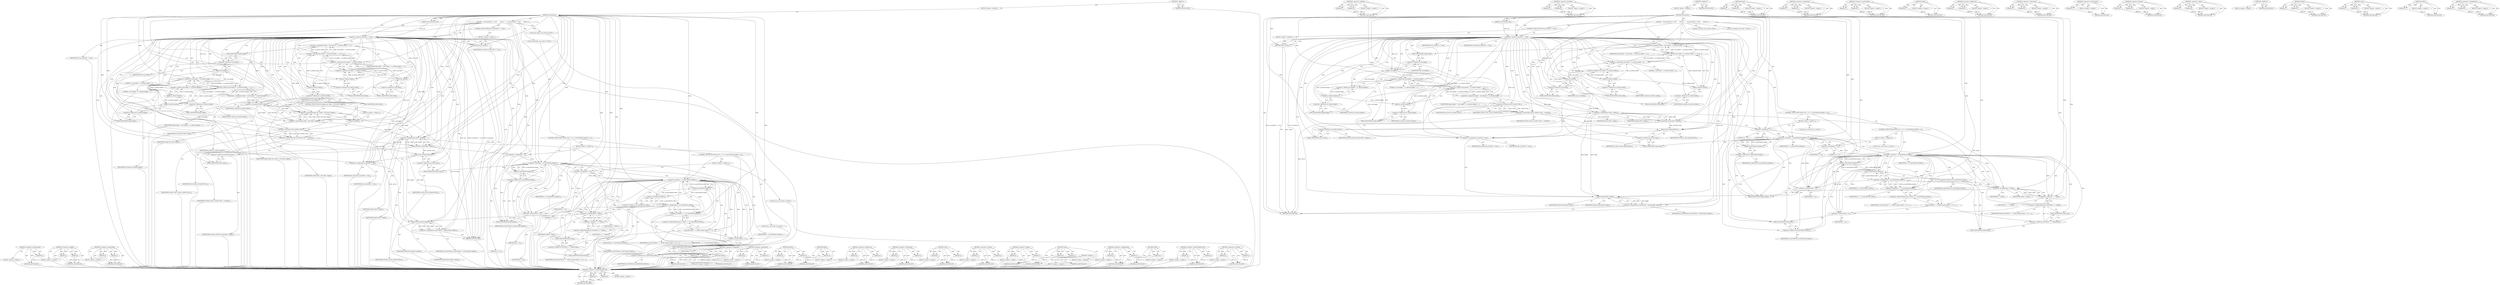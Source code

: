 digraph "&lt;operator&gt;.lessThan" {
vulnerable_214 [label=<(METHOD,&lt;operator&gt;.indirectIndexAccess)>];
vulnerable_215 [label=<(PARAM,p1)>];
vulnerable_216 [label=<(PARAM,p2)>];
vulnerable_217 [label=<(BLOCK,&lt;empty&gt;,&lt;empty&gt;)>];
vulnerable_218 [label=<(METHOD_RETURN,ANY)>];
vulnerable_167 [label=<(METHOD,&lt;operator&gt;.addition)>];
vulnerable_168 [label=<(PARAM,p1)>];
vulnerable_169 [label=<(PARAM,p2)>];
vulnerable_170 [label=<(BLOCK,&lt;empty&gt;,&lt;empty&gt;)>];
vulnerable_171 [label=<(METHOD_RETURN,ANY)>];
vulnerable_190 [label=<(METHOD,&lt;operator&gt;.lessThan)>];
vulnerable_191 [label=<(PARAM,p1)>];
vulnerable_192 [label=<(PARAM,p2)>];
vulnerable_193 [label=<(BLOCK,&lt;empty&gt;,&lt;empty&gt;)>];
vulnerable_194 [label=<(METHOD_RETURN,ANY)>];
vulnerable_6 [label=<(METHOD,&lt;global&gt;)<SUB>1</SUB>>];
vulnerable_7 [label=<(BLOCK,&lt;empty&gt;,&lt;empty&gt;)<SUB>1</SUB>>];
vulnerable_8 [label=<(METHOD,resizeLayer)<SUB>1</SUB>>];
vulnerable_9 [label=<(PARAM,const IntSize&amp; size)<SUB>1</SUB>>];
vulnerable_10 [label=<(BLOCK,{
    if (m_layerSize == size)
        return;
...,{
    if (m_layerSize == size)
        return;
...)<SUB>2</SUB>>];
vulnerable_11 [label=<(CONTROL_STRUCTURE,IF,if (m_layerSize == size))<SUB>3</SUB>>];
vulnerable_12 [label=<(&lt;operator&gt;.equals,m_layerSize == size)<SUB>3</SUB>>];
vulnerable_13 [label=<(IDENTIFIER,m_layerSize,m_layerSize == size)<SUB>3</SUB>>];
vulnerable_14 [label=<(IDENTIFIER,size,m_layerSize == size)<SUB>3</SUB>>];
vulnerable_15 [label=<(BLOCK,&lt;empty&gt;,&lt;empty&gt;)<SUB>4</SUB>>];
vulnerable_16 [label=<(RETURN,return;,return;)<SUB>4</SUB>>];
vulnerable_17 [label="<(LOCAL,int width: int)<SUB>6</SUB>>"];
vulnerable_18 [label=<(&lt;operator&gt;.assignment,width = (size.width() + m_tileSize.width() - 1)...)<SUB>6</SUB>>];
vulnerable_19 [label=<(IDENTIFIER,width,width = (size.width() + m_tileSize.width() - 1)...)<SUB>6</SUB>>];
vulnerable_20 [label=<(&lt;operator&gt;.division,(size.width() + m_tileSize.width() - 1) / m_til...)<SUB>6</SUB>>];
vulnerable_21 [label=<(&lt;operator&gt;.subtraction,size.width() + m_tileSize.width() - 1)<SUB>6</SUB>>];
vulnerable_22 [label=<(&lt;operator&gt;.addition,size.width() + m_tileSize.width())<SUB>6</SUB>>];
vulnerable_23 [label=<(width,size.width())<SUB>6</SUB>>];
vulnerable_24 [label=<(&lt;operator&gt;.fieldAccess,size.width)<SUB>6</SUB>>];
vulnerable_25 [label=<(IDENTIFIER,size,size.width())<SUB>6</SUB>>];
vulnerable_26 [label=<(FIELD_IDENTIFIER,width,width)<SUB>6</SUB>>];
vulnerable_27 [label=<(width,m_tileSize.width())<SUB>6</SUB>>];
vulnerable_28 [label=<(&lt;operator&gt;.fieldAccess,m_tileSize.width)<SUB>6</SUB>>];
vulnerable_29 [label=<(IDENTIFIER,m_tileSize,m_tileSize.width())<SUB>6</SUB>>];
vulnerable_30 [label=<(FIELD_IDENTIFIER,width,width)<SUB>6</SUB>>];
vulnerable_31 [label=<(LITERAL,1,size.width() + m_tileSize.width() - 1)<SUB>6</SUB>>];
vulnerable_32 [label=<(width,m_tileSize.width())<SUB>6</SUB>>];
vulnerable_33 [label=<(&lt;operator&gt;.fieldAccess,m_tileSize.width)<SUB>6</SUB>>];
vulnerable_34 [label=<(IDENTIFIER,m_tileSize,m_tileSize.width())<SUB>6</SUB>>];
vulnerable_35 [label=<(FIELD_IDENTIFIER,width,width)<SUB>6</SUB>>];
vulnerable_36 [label="<(LOCAL,int height: int)<SUB>7</SUB>>"];
vulnerable_37 [label=<(&lt;operator&gt;.assignment,height = (size.height() + m_tileSize.height() -...)<SUB>7</SUB>>];
vulnerable_38 [label=<(IDENTIFIER,height,height = (size.height() + m_tileSize.height() -...)<SUB>7</SUB>>];
vulnerable_39 [label=<(&lt;operator&gt;.division,(size.height() + m_tileSize.height() - 1) / m_t...)<SUB>7</SUB>>];
vulnerable_40 [label=<(&lt;operator&gt;.subtraction,size.height() + m_tileSize.height() - 1)<SUB>7</SUB>>];
vulnerable_41 [label=<(&lt;operator&gt;.addition,size.height() + m_tileSize.height())<SUB>7</SUB>>];
vulnerable_42 [label=<(height,size.height())<SUB>7</SUB>>];
vulnerable_43 [label=<(&lt;operator&gt;.fieldAccess,size.height)<SUB>7</SUB>>];
vulnerable_44 [label=<(IDENTIFIER,size,size.height())<SUB>7</SUB>>];
vulnerable_45 [label=<(FIELD_IDENTIFIER,height,height)<SUB>7</SUB>>];
vulnerable_46 [label=<(height,m_tileSize.height())<SUB>7</SUB>>];
vulnerable_47 [label=<(&lt;operator&gt;.fieldAccess,m_tileSize.height)<SUB>7</SUB>>];
vulnerable_48 [label=<(IDENTIFIER,m_tileSize,m_tileSize.height())<SUB>7</SUB>>];
vulnerable_49 [label=<(FIELD_IDENTIFIER,height,height)<SUB>7</SUB>>];
vulnerable_50 [label=<(LITERAL,1,size.height() + m_tileSize.height() - 1)<SUB>7</SUB>>];
vulnerable_51 [label=<(height,m_tileSize.height())<SUB>7</SUB>>];
vulnerable_52 [label=<(&lt;operator&gt;.fieldAccess,m_tileSize.height)<SUB>7</SUB>>];
vulnerable_53 [label=<(IDENTIFIER,m_tileSize,m_tileSize.height())<SUB>7</SUB>>];
vulnerable_54 [label=<(FIELD_IDENTIFIER,height,height)<SUB>7</SUB>>];
vulnerable_55 [label=<(&lt;operator&gt;.greaterThan,Vector&lt;OwnPtr&lt;Tile&gt; &gt; newTiles)<SUB>9</SUB>>];
vulnerable_56 [label=<(&lt;operator&gt;.lessThan,Vector&lt;OwnPtr&lt;Tile&gt;)<SUB>9</SUB>>];
vulnerable_57 [label=<(IDENTIFIER,Vector,Vector&lt;OwnPtr&lt;Tile&gt;)<SUB>9</SUB>>];
vulnerable_58 [label=<(IDENTIFIER,OwnPtr&lt;Tile&gt;,Vector&lt;OwnPtr&lt;Tile&gt;)<SUB>9</SUB>>];
vulnerable_59 [label=<(IDENTIFIER,newTiles,Vector&lt;OwnPtr&lt;Tile&gt; &gt; newTiles)<SUB>9</SUB>>];
vulnerable_60 [label=<(resize,newTiles.resize(width * height))<SUB>10</SUB>>];
vulnerable_61 [label=<(&lt;operator&gt;.fieldAccess,newTiles.resize)<SUB>10</SUB>>];
vulnerable_62 [label=<(IDENTIFIER,newTiles,newTiles.resize(width * height))<SUB>10</SUB>>];
vulnerable_63 [label=<(FIELD_IDENTIFIER,resize,resize)<SUB>10</SUB>>];
vulnerable_64 [label=<(&lt;operator&gt;.multiplication,width * height)<SUB>10</SUB>>];
vulnerable_65 [label=<(IDENTIFIER,width,width * height)<SUB>10</SUB>>];
vulnerable_66 [label=<(IDENTIFIER,height,width * height)<SUB>10</SUB>>];
vulnerable_67 [label=<(CONTROL_STRUCTURE,FOR,for (int j = 0;j &lt; m_layerTileSize.height();++j))<SUB>11</SUB>>];
vulnerable_68 [label=<(BLOCK,&lt;empty&gt;,&lt;empty&gt;)<SUB>11</SUB>>];
vulnerable_69 [label="<(LOCAL,int j: int)<SUB>11</SUB>>"];
vulnerable_70 [label=<(&lt;operator&gt;.assignment,j = 0)<SUB>11</SUB>>];
vulnerable_71 [label=<(IDENTIFIER,j,j = 0)<SUB>11</SUB>>];
vulnerable_72 [label=<(LITERAL,0,j = 0)<SUB>11</SUB>>];
vulnerable_73 [label=<(&lt;operator&gt;.lessThan,j &lt; m_layerTileSize.height())<SUB>11</SUB>>];
vulnerable_74 [label=<(IDENTIFIER,j,j &lt; m_layerTileSize.height())<SUB>11</SUB>>];
vulnerable_75 [label=<(height,m_layerTileSize.height())<SUB>11</SUB>>];
vulnerable_76 [label=<(&lt;operator&gt;.fieldAccess,m_layerTileSize.height)<SUB>11</SUB>>];
vulnerable_77 [label=<(IDENTIFIER,m_layerTileSize,m_layerTileSize.height())<SUB>11</SUB>>];
vulnerable_78 [label=<(FIELD_IDENTIFIER,height,height)<SUB>11</SUB>>];
vulnerable_79 [label=<(&lt;operator&gt;.preIncrement,++j)<SUB>11</SUB>>];
vulnerable_80 [label=<(IDENTIFIER,j,++j)<SUB>11</SUB>>];
vulnerable_81 [label=<(CONTROL_STRUCTURE,FOR,for (int i = 0;i &lt; m_layerTileSize.width();++i))<SUB>12</SUB>>];
vulnerable_82 [label=<(BLOCK,&lt;empty&gt;,&lt;empty&gt;)<SUB>12</SUB>>];
vulnerable_83 [label="<(LOCAL,int i: int)<SUB>12</SUB>>"];
vulnerable_84 [label=<(&lt;operator&gt;.assignment,i = 0)<SUB>12</SUB>>];
vulnerable_85 [label=<(IDENTIFIER,i,i = 0)<SUB>12</SUB>>];
vulnerable_86 [label=<(LITERAL,0,i = 0)<SUB>12</SUB>>];
vulnerable_87 [label=<(&lt;operator&gt;.lessThan,i &lt; m_layerTileSize.width())<SUB>12</SUB>>];
vulnerable_88 [label=<(IDENTIFIER,i,i &lt; m_layerTileSize.width())<SUB>12</SUB>>];
vulnerable_89 [label=<(width,m_layerTileSize.width())<SUB>12</SUB>>];
vulnerable_90 [label=<(&lt;operator&gt;.fieldAccess,m_layerTileSize.width)<SUB>12</SUB>>];
vulnerable_91 [label=<(IDENTIFIER,m_layerTileSize,m_layerTileSize.width())<SUB>12</SUB>>];
vulnerable_92 [label=<(FIELD_IDENTIFIER,width,width)<SUB>12</SUB>>];
vulnerable_93 [label=<(&lt;operator&gt;.preIncrement,++i)<SUB>12</SUB>>];
vulnerable_94 [label=<(IDENTIFIER,i,++i)<SUB>12</SUB>>];
vulnerable_95 [label=<(swap,newTiles[i + j * width].swap(m_tiles[i + j * m_...)<SUB>13</SUB>>];
vulnerable_96 [label=<(&lt;operator&gt;.fieldAccess,newTiles[i + j * width].swap)<SUB>13</SUB>>];
vulnerable_97 [label=<(&lt;operator&gt;.indirectIndexAccess,newTiles[i + j * width])<SUB>13</SUB>>];
vulnerable_98 [label=<(IDENTIFIER,newTiles,newTiles[i + j * width].swap(m_tiles[i + j * m_...)<SUB>13</SUB>>];
vulnerable_99 [label=<(&lt;operator&gt;.addition,i + j * width)<SUB>13</SUB>>];
vulnerable_100 [label=<(IDENTIFIER,i,i + j * width)<SUB>13</SUB>>];
vulnerable_101 [label=<(&lt;operator&gt;.multiplication,j * width)<SUB>13</SUB>>];
vulnerable_102 [label=<(IDENTIFIER,j,j * width)<SUB>13</SUB>>];
vulnerable_103 [label=<(IDENTIFIER,width,j * width)<SUB>13</SUB>>];
vulnerable_104 [label=<(FIELD_IDENTIFIER,swap,swap)<SUB>13</SUB>>];
vulnerable_105 [label=<(&lt;operator&gt;.indirectIndexAccess,m_tiles[i + j * m_layerTileSize.width()])<SUB>13</SUB>>];
vulnerable_106 [label=<(IDENTIFIER,m_tiles,newTiles[i + j * width].swap(m_tiles[i + j * m_...)<SUB>13</SUB>>];
vulnerable_107 [label=<(&lt;operator&gt;.addition,i + j * m_layerTileSize.width())<SUB>13</SUB>>];
vulnerable_108 [label=<(IDENTIFIER,i,i + j * m_layerTileSize.width())<SUB>13</SUB>>];
vulnerable_109 [label=<(&lt;operator&gt;.multiplication,j * m_layerTileSize.width())<SUB>13</SUB>>];
vulnerable_110 [label=<(IDENTIFIER,j,j * m_layerTileSize.width())<SUB>13</SUB>>];
vulnerable_111 [label=<(width,m_layerTileSize.width())<SUB>13</SUB>>];
vulnerable_112 [label=<(&lt;operator&gt;.fieldAccess,m_layerTileSize.width)<SUB>13</SUB>>];
vulnerable_113 [label=<(IDENTIFIER,m_layerTileSize,m_layerTileSize.width())<SUB>13</SUB>>];
vulnerable_114 [label=<(FIELD_IDENTIFIER,width,width)<SUB>13</SUB>>];
vulnerable_115 [label=<(swap,m_tiles.swap(newTiles))<SUB>15</SUB>>];
vulnerable_116 [label=<(&lt;operator&gt;.fieldAccess,m_tiles.swap)<SUB>15</SUB>>];
vulnerable_117 [label=<(IDENTIFIER,m_tiles,m_tiles.swap(newTiles))<SUB>15</SUB>>];
vulnerable_118 [label=<(FIELD_IDENTIFIER,swap,swap)<SUB>15</SUB>>];
vulnerable_119 [label=<(IDENTIFIER,newTiles,m_tiles.swap(newTiles))<SUB>15</SUB>>];
vulnerable_120 [label=<(&lt;operator&gt;.assignment,m_layerSize = size)<SUB>16</SUB>>];
vulnerable_121 [label=<(IDENTIFIER,m_layerSize,m_layerSize = size)<SUB>16</SUB>>];
vulnerable_122 [label=<(IDENTIFIER,size,m_layerSize = size)<SUB>16</SUB>>];
vulnerable_123 [label=<(&lt;operator&gt;.assignment,m_layerTileSize = IntSize(width, height))<SUB>17</SUB>>];
vulnerable_124 [label=<(IDENTIFIER,m_layerTileSize,m_layerTileSize = IntSize(width, height))<SUB>17</SUB>>];
vulnerable_125 [label=<(IntSize,IntSize(width, height))<SUB>17</SUB>>];
vulnerable_126 [label=<(IDENTIFIER,width,IntSize(width, height))<SUB>17</SUB>>];
vulnerable_127 [label=<(IDENTIFIER,height,IntSize(width, height))<SUB>17</SUB>>];
vulnerable_128 [label=<(METHOD_RETURN,void)<SUB>1</SUB>>];
vulnerable_130 [label=<(METHOD_RETURN,ANY)<SUB>1</SUB>>];
vulnerable_195 [label=<(METHOD,resize)>];
vulnerable_196 [label=<(PARAM,p1)>];
vulnerable_197 [label=<(PARAM,p2)>];
vulnerable_198 [label=<(BLOCK,&lt;empty&gt;,&lt;empty&gt;)>];
vulnerable_199 [label=<(METHOD_RETURN,ANY)>];
vulnerable_152 [label=<(METHOD,&lt;operator&gt;.assignment)>];
vulnerable_153 [label=<(PARAM,p1)>];
vulnerable_154 [label=<(PARAM,p2)>];
vulnerable_155 [label=<(BLOCK,&lt;empty&gt;,&lt;empty&gt;)>];
vulnerable_156 [label=<(METHOD_RETURN,ANY)>];
vulnerable_185 [label=<(METHOD,&lt;operator&gt;.greaterThan)>];
vulnerable_186 [label=<(PARAM,p1)>];
vulnerable_187 [label=<(PARAM,p2)>];
vulnerable_188 [label=<(BLOCK,&lt;empty&gt;,&lt;empty&gt;)>];
vulnerable_189 [label=<(METHOD_RETURN,ANY)>];
vulnerable_181 [label=<(METHOD,height)>];
vulnerable_182 [label=<(PARAM,p1)>];
vulnerable_183 [label=<(BLOCK,&lt;empty&gt;,&lt;empty&gt;)>];
vulnerable_184 [label=<(METHOD_RETURN,ANY)>];
vulnerable_176 [label=<(METHOD,&lt;operator&gt;.fieldAccess)>];
vulnerable_177 [label=<(PARAM,p1)>];
vulnerable_178 [label=<(PARAM,p2)>];
vulnerable_179 [label=<(BLOCK,&lt;empty&gt;,&lt;empty&gt;)>];
vulnerable_180 [label=<(METHOD_RETURN,ANY)>];
vulnerable_162 [label=<(METHOD,&lt;operator&gt;.subtraction)>];
vulnerable_163 [label=<(PARAM,p1)>];
vulnerable_164 [label=<(PARAM,p2)>];
vulnerable_165 [label=<(BLOCK,&lt;empty&gt;,&lt;empty&gt;)>];
vulnerable_166 [label=<(METHOD_RETURN,ANY)>];
vulnerable_205 [label=<(METHOD,&lt;operator&gt;.preIncrement)>];
vulnerable_206 [label=<(PARAM,p1)>];
vulnerable_207 [label=<(BLOCK,&lt;empty&gt;,&lt;empty&gt;)>];
vulnerable_208 [label=<(METHOD_RETURN,ANY)>];
vulnerable_157 [label=<(METHOD,&lt;operator&gt;.division)>];
vulnerable_158 [label=<(PARAM,p1)>];
vulnerable_159 [label=<(PARAM,p2)>];
vulnerable_160 [label=<(BLOCK,&lt;empty&gt;,&lt;empty&gt;)>];
vulnerable_161 [label=<(METHOD_RETURN,ANY)>];
vulnerable_147 [label=<(METHOD,&lt;operator&gt;.equals)>];
vulnerable_148 [label=<(PARAM,p1)>];
vulnerable_149 [label=<(PARAM,p2)>];
vulnerable_150 [label=<(BLOCK,&lt;empty&gt;,&lt;empty&gt;)>];
vulnerable_151 [label=<(METHOD_RETURN,ANY)>];
vulnerable_141 [label=<(METHOD,&lt;global&gt;)<SUB>1</SUB>>];
vulnerable_142 [label=<(BLOCK,&lt;empty&gt;,&lt;empty&gt;)>];
vulnerable_143 [label=<(METHOD_RETURN,ANY)>];
vulnerable_219 [label=<(METHOD,IntSize)>];
vulnerable_220 [label=<(PARAM,p1)>];
vulnerable_221 [label=<(PARAM,p2)>];
vulnerable_222 [label=<(BLOCK,&lt;empty&gt;,&lt;empty&gt;)>];
vulnerable_223 [label=<(METHOD_RETURN,ANY)>];
vulnerable_209 [label=<(METHOD,swap)>];
vulnerable_210 [label=<(PARAM,p1)>];
vulnerable_211 [label=<(PARAM,p2)>];
vulnerable_212 [label=<(BLOCK,&lt;empty&gt;,&lt;empty&gt;)>];
vulnerable_213 [label=<(METHOD_RETURN,ANY)>];
vulnerable_172 [label=<(METHOD,width)>];
vulnerable_173 [label=<(PARAM,p1)>];
vulnerable_174 [label=<(BLOCK,&lt;empty&gt;,&lt;empty&gt;)>];
vulnerable_175 [label=<(METHOD_RETURN,ANY)>];
vulnerable_200 [label=<(METHOD,&lt;operator&gt;.multiplication)>];
vulnerable_201 [label=<(PARAM,p1)>];
vulnerable_202 [label=<(PARAM,p2)>];
vulnerable_203 [label=<(BLOCK,&lt;empty&gt;,&lt;empty&gt;)>];
vulnerable_204 [label=<(METHOD_RETURN,ANY)>];
fixed_223 [label=<(METHOD,&lt;operator&gt;.preIncrement)>];
fixed_224 [label=<(PARAM,p1)>];
fixed_225 [label=<(BLOCK,&lt;empty&gt;,&lt;empty&gt;)>];
fixed_226 [label=<(METHOD_RETURN,ANY)>];
fixed_177 [label=<(METHOD,&lt;operator&gt;.addition)>];
fixed_178 [label=<(PARAM,p1)>];
fixed_179 [label=<(PARAM,p2)>];
fixed_180 [label=<(BLOCK,&lt;empty&gt;,&lt;empty&gt;)>];
fixed_181 [label=<(METHOD_RETURN,ANY)>];
fixed_200 [label=<(METHOD,&lt;operator&gt;.greaterThan)>];
fixed_201 [label=<(PARAM,p1)>];
fixed_202 [label=<(PARAM,p2)>];
fixed_203 [label=<(BLOCK,&lt;empty&gt;,&lt;empty&gt;)>];
fixed_204 [label=<(METHOD_RETURN,ANY)>];
fixed_6 [label=<(METHOD,&lt;global&gt;)<SUB>1</SUB>>];
fixed_7 [label=<(BLOCK,&lt;empty&gt;,&lt;empty&gt;)<SUB>1</SUB>>];
fixed_8 [label=<(METHOD,resizeLayer)<SUB>1</SUB>>];
fixed_9 [label=<(PARAM,const IntSize&amp; size)<SUB>1</SUB>>];
fixed_10 [label=<(BLOCK,{
    if (m_layerSize == size)
        return;
...,{
    if (m_layerSize == size)
        return;
...)<SUB>2</SUB>>];
fixed_11 [label=<(CONTROL_STRUCTURE,IF,if (m_layerSize == size))<SUB>3</SUB>>];
fixed_12 [label=<(&lt;operator&gt;.equals,m_layerSize == size)<SUB>3</SUB>>];
fixed_13 [label=<(IDENTIFIER,m_layerSize,m_layerSize == size)<SUB>3</SUB>>];
fixed_14 [label=<(IDENTIFIER,size,m_layerSize == size)<SUB>3</SUB>>];
fixed_15 [label=<(BLOCK,&lt;empty&gt;,&lt;empty&gt;)<SUB>4</SUB>>];
fixed_16 [label=<(RETURN,return;,return;)<SUB>4</SUB>>];
fixed_17 [label="<(LOCAL,int width: int)<SUB>6</SUB>>"];
fixed_18 [label=<(&lt;operator&gt;.assignment,width = (size.width() + m_tileSize.width() - 1)...)<SUB>6</SUB>>];
fixed_19 [label=<(IDENTIFIER,width,width = (size.width() + m_tileSize.width() - 1)...)<SUB>6</SUB>>];
fixed_20 [label=<(&lt;operator&gt;.division,(size.width() + m_tileSize.width() - 1) / m_til...)<SUB>6</SUB>>];
fixed_21 [label=<(&lt;operator&gt;.subtraction,size.width() + m_tileSize.width() - 1)<SUB>6</SUB>>];
fixed_22 [label=<(&lt;operator&gt;.addition,size.width() + m_tileSize.width())<SUB>6</SUB>>];
fixed_23 [label=<(width,size.width())<SUB>6</SUB>>];
fixed_24 [label=<(&lt;operator&gt;.fieldAccess,size.width)<SUB>6</SUB>>];
fixed_25 [label=<(IDENTIFIER,size,size.width())<SUB>6</SUB>>];
fixed_26 [label=<(FIELD_IDENTIFIER,width,width)<SUB>6</SUB>>];
fixed_27 [label=<(width,m_tileSize.width())<SUB>6</SUB>>];
fixed_28 [label=<(&lt;operator&gt;.fieldAccess,m_tileSize.width)<SUB>6</SUB>>];
fixed_29 [label=<(IDENTIFIER,m_tileSize,m_tileSize.width())<SUB>6</SUB>>];
fixed_30 [label=<(FIELD_IDENTIFIER,width,width)<SUB>6</SUB>>];
fixed_31 [label=<(LITERAL,1,size.width() + m_tileSize.width() - 1)<SUB>6</SUB>>];
fixed_32 [label=<(width,m_tileSize.width())<SUB>6</SUB>>];
fixed_33 [label=<(&lt;operator&gt;.fieldAccess,m_tileSize.width)<SUB>6</SUB>>];
fixed_34 [label=<(IDENTIFIER,m_tileSize,m_tileSize.width())<SUB>6</SUB>>];
fixed_35 [label=<(FIELD_IDENTIFIER,width,width)<SUB>6</SUB>>];
fixed_36 [label="<(LOCAL,int height: int)<SUB>7</SUB>>"];
fixed_37 [label=<(&lt;operator&gt;.assignment,height = (size.height() + m_tileSize.height() -...)<SUB>7</SUB>>];
fixed_38 [label=<(IDENTIFIER,height,height = (size.height() + m_tileSize.height() -...)<SUB>7</SUB>>];
fixed_39 [label=<(&lt;operator&gt;.division,(size.height() + m_tileSize.height() - 1) / m_t...)<SUB>7</SUB>>];
fixed_40 [label=<(&lt;operator&gt;.subtraction,size.height() + m_tileSize.height() - 1)<SUB>7</SUB>>];
fixed_41 [label=<(&lt;operator&gt;.addition,size.height() + m_tileSize.height())<SUB>7</SUB>>];
fixed_42 [label=<(height,size.height())<SUB>7</SUB>>];
fixed_43 [label=<(&lt;operator&gt;.fieldAccess,size.height)<SUB>7</SUB>>];
fixed_44 [label=<(IDENTIFIER,size,size.height())<SUB>7</SUB>>];
fixed_45 [label=<(FIELD_IDENTIFIER,height,height)<SUB>7</SUB>>];
fixed_46 [label=<(height,m_tileSize.height())<SUB>7</SUB>>];
fixed_47 [label=<(&lt;operator&gt;.fieldAccess,m_tileSize.height)<SUB>7</SUB>>];
fixed_48 [label=<(IDENTIFIER,m_tileSize,m_tileSize.height())<SUB>7</SUB>>];
fixed_49 [label=<(FIELD_IDENTIFIER,height,height)<SUB>7</SUB>>];
fixed_50 [label=<(LITERAL,1,size.height() + m_tileSize.height() - 1)<SUB>7</SUB>>];
fixed_51 [label=<(height,m_tileSize.height())<SUB>7</SUB>>];
fixed_52 [label=<(&lt;operator&gt;.fieldAccess,m_tileSize.height)<SUB>7</SUB>>];
fixed_53 [label=<(IDENTIFIER,m_tileSize,m_tileSize.height())<SUB>7</SUB>>];
fixed_54 [label=<(FIELD_IDENTIFIER,height,height)<SUB>7</SUB>>];
fixed_55 [label=<(CONTROL_STRUCTURE,IF,if (height &amp;&amp; (width &gt; INT_MAX / height)))<SUB>9</SUB>>];
fixed_56 [label=<(&lt;operator&gt;.logicalAnd,height &amp;&amp; (width &gt; INT_MAX / height))<SUB>9</SUB>>];
fixed_57 [label=<(IDENTIFIER,height,height &amp;&amp; (width &gt; INT_MAX / height))<SUB>9</SUB>>];
fixed_58 [label=<(&lt;operator&gt;.greaterThan,width &gt; INT_MAX / height)<SUB>9</SUB>>];
fixed_59 [label=<(IDENTIFIER,width,width &gt; INT_MAX / height)<SUB>9</SUB>>];
fixed_60 [label=<(&lt;operator&gt;.division,INT_MAX / height)<SUB>9</SUB>>];
fixed_61 [label=<(IDENTIFIER,INT_MAX,INT_MAX / height)<SUB>9</SUB>>];
fixed_62 [label=<(IDENTIFIER,height,INT_MAX / height)<SUB>9</SUB>>];
fixed_63 [label=<(BLOCK,&lt;empty&gt;,&lt;empty&gt;)<SUB>10</SUB>>];
fixed_64 [label=<(CRASH,CRASH())<SUB>10</SUB>>];
fixed_65 [label=<(&lt;operator&gt;.greaterThan,Vector&lt;OwnPtr&lt;Tile&gt; &gt; newTiles)<SUB>12</SUB>>];
fixed_66 [label=<(&lt;operator&gt;.lessThan,Vector&lt;OwnPtr&lt;Tile&gt;)<SUB>12</SUB>>];
fixed_67 [label=<(IDENTIFIER,Vector,Vector&lt;OwnPtr&lt;Tile&gt;)<SUB>12</SUB>>];
fixed_68 [label=<(IDENTIFIER,OwnPtr&lt;Tile&gt;,Vector&lt;OwnPtr&lt;Tile&gt;)<SUB>12</SUB>>];
fixed_69 [label=<(IDENTIFIER,newTiles,Vector&lt;OwnPtr&lt;Tile&gt; &gt; newTiles)<SUB>12</SUB>>];
fixed_70 [label=<(resize,newTiles.resize(width * height))<SUB>13</SUB>>];
fixed_71 [label=<(&lt;operator&gt;.fieldAccess,newTiles.resize)<SUB>13</SUB>>];
fixed_72 [label=<(IDENTIFIER,newTiles,newTiles.resize(width * height))<SUB>13</SUB>>];
fixed_73 [label=<(FIELD_IDENTIFIER,resize,resize)<SUB>13</SUB>>];
fixed_74 [label=<(&lt;operator&gt;.multiplication,width * height)<SUB>13</SUB>>];
fixed_75 [label=<(IDENTIFIER,width,width * height)<SUB>13</SUB>>];
fixed_76 [label=<(IDENTIFIER,height,width * height)<SUB>13</SUB>>];
fixed_77 [label=<(CONTROL_STRUCTURE,FOR,for (int j = 0;j &lt; m_layerTileSize.height();++j))<SUB>14</SUB>>];
fixed_78 [label=<(BLOCK,&lt;empty&gt;,&lt;empty&gt;)<SUB>14</SUB>>];
fixed_79 [label="<(LOCAL,int j: int)<SUB>14</SUB>>"];
fixed_80 [label=<(&lt;operator&gt;.assignment,j = 0)<SUB>14</SUB>>];
fixed_81 [label=<(IDENTIFIER,j,j = 0)<SUB>14</SUB>>];
fixed_82 [label=<(LITERAL,0,j = 0)<SUB>14</SUB>>];
fixed_83 [label=<(&lt;operator&gt;.lessThan,j &lt; m_layerTileSize.height())<SUB>14</SUB>>];
fixed_84 [label=<(IDENTIFIER,j,j &lt; m_layerTileSize.height())<SUB>14</SUB>>];
fixed_85 [label=<(height,m_layerTileSize.height())<SUB>14</SUB>>];
fixed_86 [label=<(&lt;operator&gt;.fieldAccess,m_layerTileSize.height)<SUB>14</SUB>>];
fixed_87 [label=<(IDENTIFIER,m_layerTileSize,m_layerTileSize.height())<SUB>14</SUB>>];
fixed_88 [label=<(FIELD_IDENTIFIER,height,height)<SUB>14</SUB>>];
fixed_89 [label=<(&lt;operator&gt;.preIncrement,++j)<SUB>14</SUB>>];
fixed_90 [label=<(IDENTIFIER,j,++j)<SUB>14</SUB>>];
fixed_91 [label=<(CONTROL_STRUCTURE,FOR,for (int i = 0;i &lt; m_layerTileSize.width();++i))<SUB>15</SUB>>];
fixed_92 [label=<(BLOCK,&lt;empty&gt;,&lt;empty&gt;)<SUB>15</SUB>>];
fixed_93 [label="<(LOCAL,int i: int)<SUB>15</SUB>>"];
fixed_94 [label=<(&lt;operator&gt;.assignment,i = 0)<SUB>15</SUB>>];
fixed_95 [label=<(IDENTIFIER,i,i = 0)<SUB>15</SUB>>];
fixed_96 [label=<(LITERAL,0,i = 0)<SUB>15</SUB>>];
fixed_97 [label=<(&lt;operator&gt;.lessThan,i &lt; m_layerTileSize.width())<SUB>15</SUB>>];
fixed_98 [label=<(IDENTIFIER,i,i &lt; m_layerTileSize.width())<SUB>15</SUB>>];
fixed_99 [label=<(width,m_layerTileSize.width())<SUB>15</SUB>>];
fixed_100 [label=<(&lt;operator&gt;.fieldAccess,m_layerTileSize.width)<SUB>15</SUB>>];
fixed_101 [label=<(IDENTIFIER,m_layerTileSize,m_layerTileSize.width())<SUB>15</SUB>>];
fixed_102 [label=<(FIELD_IDENTIFIER,width,width)<SUB>15</SUB>>];
fixed_103 [label=<(&lt;operator&gt;.preIncrement,++i)<SUB>15</SUB>>];
fixed_104 [label=<(IDENTIFIER,i,++i)<SUB>15</SUB>>];
fixed_105 [label=<(swap,newTiles[i + j * width].swap(m_tiles[i + j * m_...)<SUB>16</SUB>>];
fixed_106 [label=<(&lt;operator&gt;.fieldAccess,newTiles[i + j * width].swap)<SUB>16</SUB>>];
fixed_107 [label=<(&lt;operator&gt;.indirectIndexAccess,newTiles[i + j * width])<SUB>16</SUB>>];
fixed_108 [label=<(IDENTIFIER,newTiles,newTiles[i + j * width].swap(m_tiles[i + j * m_...)<SUB>16</SUB>>];
fixed_109 [label=<(&lt;operator&gt;.addition,i + j * width)<SUB>16</SUB>>];
fixed_110 [label=<(IDENTIFIER,i,i + j * width)<SUB>16</SUB>>];
fixed_111 [label=<(&lt;operator&gt;.multiplication,j * width)<SUB>16</SUB>>];
fixed_112 [label=<(IDENTIFIER,j,j * width)<SUB>16</SUB>>];
fixed_113 [label=<(IDENTIFIER,width,j * width)<SUB>16</SUB>>];
fixed_114 [label=<(FIELD_IDENTIFIER,swap,swap)<SUB>16</SUB>>];
fixed_115 [label=<(&lt;operator&gt;.indirectIndexAccess,m_tiles[i + j * m_layerTileSize.width()])<SUB>16</SUB>>];
fixed_116 [label=<(IDENTIFIER,m_tiles,newTiles[i + j * width].swap(m_tiles[i + j * m_...)<SUB>16</SUB>>];
fixed_117 [label=<(&lt;operator&gt;.addition,i + j * m_layerTileSize.width())<SUB>16</SUB>>];
fixed_118 [label=<(IDENTIFIER,i,i + j * m_layerTileSize.width())<SUB>16</SUB>>];
fixed_119 [label=<(&lt;operator&gt;.multiplication,j * m_layerTileSize.width())<SUB>16</SUB>>];
fixed_120 [label=<(IDENTIFIER,j,j * m_layerTileSize.width())<SUB>16</SUB>>];
fixed_121 [label=<(width,m_layerTileSize.width())<SUB>16</SUB>>];
fixed_122 [label=<(&lt;operator&gt;.fieldAccess,m_layerTileSize.width)<SUB>16</SUB>>];
fixed_123 [label=<(IDENTIFIER,m_layerTileSize,m_layerTileSize.width())<SUB>16</SUB>>];
fixed_124 [label=<(FIELD_IDENTIFIER,width,width)<SUB>16</SUB>>];
fixed_125 [label=<(swap,m_tiles.swap(newTiles))<SUB>18</SUB>>];
fixed_126 [label=<(&lt;operator&gt;.fieldAccess,m_tiles.swap)<SUB>18</SUB>>];
fixed_127 [label=<(IDENTIFIER,m_tiles,m_tiles.swap(newTiles))<SUB>18</SUB>>];
fixed_128 [label=<(FIELD_IDENTIFIER,swap,swap)<SUB>18</SUB>>];
fixed_129 [label=<(IDENTIFIER,newTiles,m_tiles.swap(newTiles))<SUB>18</SUB>>];
fixed_130 [label=<(&lt;operator&gt;.assignment,m_layerSize = size)<SUB>19</SUB>>];
fixed_131 [label=<(IDENTIFIER,m_layerSize,m_layerSize = size)<SUB>19</SUB>>];
fixed_132 [label=<(IDENTIFIER,size,m_layerSize = size)<SUB>19</SUB>>];
fixed_133 [label=<(&lt;operator&gt;.assignment,m_layerTileSize = IntSize(width, height))<SUB>20</SUB>>];
fixed_134 [label=<(IDENTIFIER,m_layerTileSize,m_layerTileSize = IntSize(width, height))<SUB>20</SUB>>];
fixed_135 [label=<(IntSize,IntSize(width, height))<SUB>20</SUB>>];
fixed_136 [label=<(IDENTIFIER,width,IntSize(width, height))<SUB>20</SUB>>];
fixed_137 [label=<(IDENTIFIER,height,IntSize(width, height))<SUB>20</SUB>>];
fixed_138 [label=<(METHOD_RETURN,void)<SUB>1</SUB>>];
fixed_140 [label=<(METHOD_RETURN,ANY)<SUB>1</SUB>>];
fixed_205 [label=<(METHOD,CRASH)>];
fixed_206 [label=<(BLOCK,&lt;empty&gt;,&lt;empty&gt;)>];
fixed_207 [label=<(METHOD_RETURN,ANY)>];
fixed_162 [label=<(METHOD,&lt;operator&gt;.assignment)>];
fixed_163 [label=<(PARAM,p1)>];
fixed_164 [label=<(PARAM,p2)>];
fixed_165 [label=<(BLOCK,&lt;empty&gt;,&lt;empty&gt;)>];
fixed_166 [label=<(METHOD_RETURN,ANY)>];
fixed_195 [label=<(METHOD,&lt;operator&gt;.logicalAnd)>];
fixed_196 [label=<(PARAM,p1)>];
fixed_197 [label=<(PARAM,p2)>];
fixed_198 [label=<(BLOCK,&lt;empty&gt;,&lt;empty&gt;)>];
fixed_199 [label=<(METHOD_RETURN,ANY)>];
fixed_237 [label=<(METHOD,IntSize)>];
fixed_238 [label=<(PARAM,p1)>];
fixed_239 [label=<(PARAM,p2)>];
fixed_240 [label=<(BLOCK,&lt;empty&gt;,&lt;empty&gt;)>];
fixed_241 [label=<(METHOD_RETURN,ANY)>];
fixed_191 [label=<(METHOD,height)>];
fixed_192 [label=<(PARAM,p1)>];
fixed_193 [label=<(BLOCK,&lt;empty&gt;,&lt;empty&gt;)>];
fixed_194 [label=<(METHOD_RETURN,ANY)>];
fixed_186 [label=<(METHOD,&lt;operator&gt;.fieldAccess)>];
fixed_187 [label=<(PARAM,p1)>];
fixed_188 [label=<(PARAM,p2)>];
fixed_189 [label=<(BLOCK,&lt;empty&gt;,&lt;empty&gt;)>];
fixed_190 [label=<(METHOD_RETURN,ANY)>];
fixed_172 [label=<(METHOD,&lt;operator&gt;.subtraction)>];
fixed_173 [label=<(PARAM,p1)>];
fixed_174 [label=<(PARAM,p2)>];
fixed_175 [label=<(BLOCK,&lt;empty&gt;,&lt;empty&gt;)>];
fixed_176 [label=<(METHOD_RETURN,ANY)>];
fixed_213 [label=<(METHOD,resize)>];
fixed_214 [label=<(PARAM,p1)>];
fixed_215 [label=<(PARAM,p2)>];
fixed_216 [label=<(BLOCK,&lt;empty&gt;,&lt;empty&gt;)>];
fixed_217 [label=<(METHOD_RETURN,ANY)>];
fixed_167 [label=<(METHOD,&lt;operator&gt;.division)>];
fixed_168 [label=<(PARAM,p1)>];
fixed_169 [label=<(PARAM,p2)>];
fixed_170 [label=<(BLOCK,&lt;empty&gt;,&lt;empty&gt;)>];
fixed_171 [label=<(METHOD_RETURN,ANY)>];
fixed_157 [label=<(METHOD,&lt;operator&gt;.equals)>];
fixed_158 [label=<(PARAM,p1)>];
fixed_159 [label=<(PARAM,p2)>];
fixed_160 [label=<(BLOCK,&lt;empty&gt;,&lt;empty&gt;)>];
fixed_161 [label=<(METHOD_RETURN,ANY)>];
fixed_151 [label=<(METHOD,&lt;global&gt;)<SUB>1</SUB>>];
fixed_152 [label=<(BLOCK,&lt;empty&gt;,&lt;empty&gt;)>];
fixed_153 [label=<(METHOD_RETURN,ANY)>];
fixed_227 [label=<(METHOD,swap)>];
fixed_228 [label=<(PARAM,p1)>];
fixed_229 [label=<(PARAM,p2)>];
fixed_230 [label=<(BLOCK,&lt;empty&gt;,&lt;empty&gt;)>];
fixed_231 [label=<(METHOD_RETURN,ANY)>];
fixed_218 [label=<(METHOD,&lt;operator&gt;.multiplication)>];
fixed_219 [label=<(PARAM,p1)>];
fixed_220 [label=<(PARAM,p2)>];
fixed_221 [label=<(BLOCK,&lt;empty&gt;,&lt;empty&gt;)>];
fixed_222 [label=<(METHOD_RETURN,ANY)>];
fixed_182 [label=<(METHOD,width)>];
fixed_183 [label=<(PARAM,p1)>];
fixed_184 [label=<(BLOCK,&lt;empty&gt;,&lt;empty&gt;)>];
fixed_185 [label=<(METHOD_RETURN,ANY)>];
fixed_232 [label=<(METHOD,&lt;operator&gt;.indirectIndexAccess)>];
fixed_233 [label=<(PARAM,p1)>];
fixed_234 [label=<(PARAM,p2)>];
fixed_235 [label=<(BLOCK,&lt;empty&gt;,&lt;empty&gt;)>];
fixed_236 [label=<(METHOD_RETURN,ANY)>];
fixed_208 [label=<(METHOD,&lt;operator&gt;.lessThan)>];
fixed_209 [label=<(PARAM,p1)>];
fixed_210 [label=<(PARAM,p2)>];
fixed_211 [label=<(BLOCK,&lt;empty&gt;,&lt;empty&gt;)>];
fixed_212 [label=<(METHOD_RETURN,ANY)>];
vulnerable_214 -> vulnerable_215  [key=0, label="AST: "];
vulnerable_214 -> vulnerable_215  [key=1, label="DDG: "];
vulnerable_214 -> vulnerable_217  [key=0, label="AST: "];
vulnerable_214 -> vulnerable_216  [key=0, label="AST: "];
vulnerable_214 -> vulnerable_216  [key=1, label="DDG: "];
vulnerable_214 -> vulnerable_218  [key=0, label="AST: "];
vulnerable_214 -> vulnerable_218  [key=1, label="CFG: "];
vulnerable_215 -> vulnerable_218  [key=0, label="DDG: p1"];
vulnerable_216 -> vulnerable_218  [key=0, label="DDG: p2"];
vulnerable_167 -> vulnerable_168  [key=0, label="AST: "];
vulnerable_167 -> vulnerable_168  [key=1, label="DDG: "];
vulnerable_167 -> vulnerable_170  [key=0, label="AST: "];
vulnerable_167 -> vulnerable_169  [key=0, label="AST: "];
vulnerable_167 -> vulnerable_169  [key=1, label="DDG: "];
vulnerable_167 -> vulnerable_171  [key=0, label="AST: "];
vulnerable_167 -> vulnerable_171  [key=1, label="CFG: "];
vulnerable_168 -> vulnerable_171  [key=0, label="DDG: p1"];
vulnerable_169 -> vulnerable_171  [key=0, label="DDG: p2"];
vulnerable_190 -> vulnerable_191  [key=0, label="AST: "];
vulnerable_190 -> vulnerable_191  [key=1, label="DDG: "];
vulnerable_190 -> vulnerable_193  [key=0, label="AST: "];
vulnerable_190 -> vulnerable_192  [key=0, label="AST: "];
vulnerable_190 -> vulnerable_192  [key=1, label="DDG: "];
vulnerable_190 -> vulnerable_194  [key=0, label="AST: "];
vulnerable_190 -> vulnerable_194  [key=1, label="CFG: "];
vulnerable_191 -> vulnerable_194  [key=0, label="DDG: p1"];
vulnerable_192 -> vulnerable_194  [key=0, label="DDG: p2"];
vulnerable_6 -> vulnerable_7  [key=0, label="AST: "];
vulnerable_6 -> vulnerable_130  [key=0, label="AST: "];
vulnerable_6 -> vulnerable_130  [key=1, label="CFG: "];
vulnerable_7 -> vulnerable_8  [key=0, label="AST: "];
vulnerable_8 -> vulnerable_9  [key=0, label="AST: "];
vulnerable_8 -> vulnerable_9  [key=1, label="DDG: "];
vulnerable_8 -> vulnerable_10  [key=0, label="AST: "];
vulnerable_8 -> vulnerable_128  [key=0, label="AST: "];
vulnerable_8 -> vulnerable_12  [key=0, label="CFG: "];
vulnerable_8 -> vulnerable_12  [key=1, label="DDG: "];
vulnerable_8 -> vulnerable_120  [key=0, label="DDG: "];
vulnerable_8 -> vulnerable_55  [key=0, label="DDG: "];
vulnerable_8 -> vulnerable_115  [key=0, label="DDG: "];
vulnerable_8 -> vulnerable_16  [key=0, label="DDG: "];
vulnerable_8 -> vulnerable_56  [key=0, label="DDG: "];
vulnerable_8 -> vulnerable_64  [key=0, label="DDG: "];
vulnerable_8 -> vulnerable_70  [key=0, label="DDG: "];
vulnerable_8 -> vulnerable_73  [key=0, label="DDG: "];
vulnerable_8 -> vulnerable_79  [key=0, label="DDG: "];
vulnerable_8 -> vulnerable_125  [key=0, label="DDG: "];
vulnerable_8 -> vulnerable_21  [key=0, label="DDG: "];
vulnerable_8 -> vulnerable_40  [key=0, label="DDG: "];
vulnerable_8 -> vulnerable_84  [key=0, label="DDG: "];
vulnerable_8 -> vulnerable_87  [key=0, label="DDG: "];
vulnerable_8 -> vulnerable_93  [key=0, label="DDG: "];
vulnerable_8 -> vulnerable_107  [key=0, label="DDG: "];
vulnerable_8 -> vulnerable_99  [key=0, label="DDG: "];
vulnerable_8 -> vulnerable_109  [key=0, label="DDG: "];
vulnerable_8 -> vulnerable_101  [key=0, label="DDG: "];
vulnerable_9 -> vulnerable_12  [key=0, label="DDG: size"];
vulnerable_10 -> vulnerable_11  [key=0, label="AST: "];
vulnerable_10 -> vulnerable_17  [key=0, label="AST: "];
vulnerable_10 -> vulnerable_18  [key=0, label="AST: "];
vulnerable_10 -> vulnerable_36  [key=0, label="AST: "];
vulnerable_10 -> vulnerable_37  [key=0, label="AST: "];
vulnerable_10 -> vulnerable_55  [key=0, label="AST: "];
vulnerable_10 -> vulnerable_60  [key=0, label="AST: "];
vulnerable_10 -> vulnerable_67  [key=0, label="AST: "];
vulnerable_10 -> vulnerable_115  [key=0, label="AST: "];
vulnerable_10 -> vulnerable_120  [key=0, label="AST: "];
vulnerable_10 -> vulnerable_123  [key=0, label="AST: "];
vulnerable_11 -> vulnerable_12  [key=0, label="AST: "];
vulnerable_11 -> vulnerable_15  [key=0, label="AST: "];
vulnerable_12 -> vulnerable_13  [key=0, label="AST: "];
vulnerable_12 -> vulnerable_14  [key=0, label="AST: "];
vulnerable_12 -> vulnerable_16  [key=0, label="CFG: "];
vulnerable_12 -> vulnerable_16  [key=1, label="CDG: "];
vulnerable_12 -> vulnerable_26  [key=0, label="CFG: "];
vulnerable_12 -> vulnerable_26  [key=1, label="CDG: "];
vulnerable_12 -> vulnerable_128  [key=0, label="DDG: m_layerSize"];
vulnerable_12 -> vulnerable_128  [key=1, label="DDG: size"];
vulnerable_12 -> vulnerable_128  [key=2, label="DDG: m_layerSize == size"];
vulnerable_12 -> vulnerable_120  [key=0, label="DDG: size"];
vulnerable_12 -> vulnerable_120  [key=1, label="CDG: "];
vulnerable_12 -> vulnerable_23  [key=0, label="DDG: size"];
vulnerable_12 -> vulnerable_23  [key=1, label="CDG: "];
vulnerable_12 -> vulnerable_42  [key=0, label="DDG: size"];
vulnerable_12 -> vulnerable_42  [key=1, label="CDG: "];
vulnerable_12 -> vulnerable_30  [key=0, label="CDG: "];
vulnerable_12 -> vulnerable_21  [key=0, label="CDG: "];
vulnerable_12 -> vulnerable_115  [key=0, label="CDG: "];
vulnerable_12 -> vulnerable_60  [key=0, label="CDG: "];
vulnerable_12 -> vulnerable_73  [key=0, label="CDG: "];
vulnerable_12 -> vulnerable_64  [key=0, label="CDG: "];
vulnerable_12 -> vulnerable_51  [key=0, label="CDG: "];
vulnerable_12 -> vulnerable_75  [key=0, label="CDG: "];
vulnerable_12 -> vulnerable_52  [key=0, label="CDG: "];
vulnerable_12 -> vulnerable_37  [key=0, label="CDG: "];
vulnerable_12 -> vulnerable_20  [key=0, label="CDG: "];
vulnerable_12 -> vulnerable_56  [key=0, label="CDG: "];
vulnerable_12 -> vulnerable_27  [key=0, label="CDG: "];
vulnerable_12 -> vulnerable_40  [key=0, label="CDG: "];
vulnerable_12 -> vulnerable_76  [key=0, label="CDG: "];
vulnerable_12 -> vulnerable_18  [key=0, label="CDG: "];
vulnerable_12 -> vulnerable_35  [key=0, label="CDG: "];
vulnerable_12 -> vulnerable_54  [key=0, label="CDG: "];
vulnerable_12 -> vulnerable_43  [key=0, label="CDG: "];
vulnerable_12 -> vulnerable_24  [key=0, label="CDG: "];
vulnerable_12 -> vulnerable_33  [key=0, label="CDG: "];
vulnerable_12 -> vulnerable_61  [key=0, label="CDG: "];
vulnerable_12 -> vulnerable_118  [key=0, label="CDG: "];
vulnerable_12 -> vulnerable_70  [key=0, label="CDG: "];
vulnerable_12 -> vulnerable_47  [key=0, label="CDG: "];
vulnerable_12 -> vulnerable_32  [key=0, label="CDG: "];
vulnerable_12 -> vulnerable_49  [key=0, label="CDG: "];
vulnerable_12 -> vulnerable_28  [key=0, label="CDG: "];
vulnerable_12 -> vulnerable_116  [key=0, label="CDG: "];
vulnerable_12 -> vulnerable_46  [key=0, label="CDG: "];
vulnerable_12 -> vulnerable_22  [key=0, label="CDG: "];
vulnerable_12 -> vulnerable_45  [key=0, label="CDG: "];
vulnerable_12 -> vulnerable_123  [key=0, label="CDG: "];
vulnerable_12 -> vulnerable_41  [key=0, label="CDG: "];
vulnerable_12 -> vulnerable_63  [key=0, label="CDG: "];
vulnerable_12 -> vulnerable_55  [key=0, label="CDG: "];
vulnerable_12 -> vulnerable_125  [key=0, label="CDG: "];
vulnerable_12 -> vulnerable_78  [key=0, label="CDG: "];
vulnerable_12 -> vulnerable_39  [key=0, label="CDG: "];
vulnerable_15 -> vulnerable_16  [key=0, label="AST: "];
vulnerable_16 -> vulnerable_128  [key=0, label="CFG: "];
vulnerable_16 -> vulnerable_128  [key=1, label="DDG: &lt;RET&gt;"];
vulnerable_18 -> vulnerable_19  [key=0, label="AST: "];
vulnerable_18 -> vulnerable_20  [key=0, label="AST: "];
vulnerable_18 -> vulnerable_45  [key=0, label="CFG: "];
vulnerable_18 -> vulnerable_64  [key=0, label="DDG: width"];
vulnerable_20 -> vulnerable_21  [key=0, label="AST: "];
vulnerable_20 -> vulnerable_32  [key=0, label="AST: "];
vulnerable_20 -> vulnerable_18  [key=0, label="CFG: "];
vulnerable_20 -> vulnerable_18  [key=1, label="DDG: size.width() + m_tileSize.width() - 1"];
vulnerable_20 -> vulnerable_18  [key=2, label="DDG: m_tileSize.width()"];
vulnerable_21 -> vulnerable_22  [key=0, label="AST: "];
vulnerable_21 -> vulnerable_31  [key=0, label="AST: "];
vulnerable_21 -> vulnerable_35  [key=0, label="CFG: "];
vulnerable_21 -> vulnerable_20  [key=0, label="DDG: size.width() + m_tileSize.width()"];
vulnerable_21 -> vulnerable_20  [key=1, label="DDG: 1"];
vulnerable_22 -> vulnerable_23  [key=0, label="AST: "];
vulnerable_22 -> vulnerable_27  [key=0, label="AST: "];
vulnerable_22 -> vulnerable_21  [key=0, label="CFG: "];
vulnerable_23 -> vulnerable_24  [key=0, label="AST: "];
vulnerable_23 -> vulnerable_30  [key=0, label="CFG: "];
vulnerable_23 -> vulnerable_120  [key=0, label="DDG: size.width"];
vulnerable_23 -> vulnerable_21  [key=0, label="DDG: size.width"];
vulnerable_23 -> vulnerable_22  [key=0, label="DDG: size.width"];
vulnerable_24 -> vulnerable_25  [key=0, label="AST: "];
vulnerable_24 -> vulnerable_26  [key=0, label="AST: "];
vulnerable_24 -> vulnerable_23  [key=0, label="CFG: "];
vulnerable_26 -> vulnerable_24  [key=0, label="CFG: "];
vulnerable_27 -> vulnerable_28  [key=0, label="AST: "];
vulnerable_27 -> vulnerable_22  [key=0, label="CFG: "];
vulnerable_27 -> vulnerable_22  [key=1, label="DDG: m_tileSize.width"];
vulnerable_27 -> vulnerable_21  [key=0, label="DDG: m_tileSize.width"];
vulnerable_27 -> vulnerable_32  [key=0, label="DDG: m_tileSize.width"];
vulnerable_28 -> vulnerable_29  [key=0, label="AST: "];
vulnerable_28 -> vulnerable_30  [key=0, label="AST: "];
vulnerable_28 -> vulnerable_27  [key=0, label="CFG: "];
vulnerable_30 -> vulnerable_28  [key=0, label="CFG: "];
vulnerable_32 -> vulnerable_33  [key=0, label="AST: "];
vulnerable_32 -> vulnerable_20  [key=0, label="CFG: "];
vulnerable_32 -> vulnerable_20  [key=1, label="DDG: m_tileSize.width"];
vulnerable_33 -> vulnerable_34  [key=0, label="AST: "];
vulnerable_33 -> vulnerable_35  [key=0, label="AST: "];
vulnerable_33 -> vulnerable_32  [key=0, label="CFG: "];
vulnerable_35 -> vulnerable_33  [key=0, label="CFG: "];
vulnerable_37 -> vulnerable_38  [key=0, label="AST: "];
vulnerable_37 -> vulnerable_39  [key=0, label="AST: "];
vulnerable_37 -> vulnerable_56  [key=0, label="CFG: "];
vulnerable_37 -> vulnerable_64  [key=0, label="DDG: height"];
vulnerable_39 -> vulnerable_40  [key=0, label="AST: "];
vulnerable_39 -> vulnerable_51  [key=0, label="AST: "];
vulnerable_39 -> vulnerable_37  [key=0, label="CFG: "];
vulnerable_39 -> vulnerable_37  [key=1, label="DDG: size.height() + m_tileSize.height() - 1"];
vulnerable_39 -> vulnerable_37  [key=2, label="DDG: m_tileSize.height()"];
vulnerable_40 -> vulnerable_41  [key=0, label="AST: "];
vulnerable_40 -> vulnerable_50  [key=0, label="AST: "];
vulnerable_40 -> vulnerable_54  [key=0, label="CFG: "];
vulnerable_40 -> vulnerable_39  [key=0, label="DDG: size.height() + m_tileSize.height()"];
vulnerable_40 -> vulnerable_39  [key=1, label="DDG: 1"];
vulnerable_41 -> vulnerable_42  [key=0, label="AST: "];
vulnerable_41 -> vulnerable_46  [key=0, label="AST: "];
vulnerable_41 -> vulnerable_40  [key=0, label="CFG: "];
vulnerable_42 -> vulnerable_43  [key=0, label="AST: "];
vulnerable_42 -> vulnerable_49  [key=0, label="CFG: "];
vulnerable_42 -> vulnerable_120  [key=0, label="DDG: size.height"];
vulnerable_42 -> vulnerable_40  [key=0, label="DDG: size.height"];
vulnerable_42 -> vulnerable_41  [key=0, label="DDG: size.height"];
vulnerable_43 -> vulnerable_44  [key=0, label="AST: "];
vulnerable_43 -> vulnerable_45  [key=0, label="AST: "];
vulnerable_43 -> vulnerable_42  [key=0, label="CFG: "];
vulnerable_45 -> vulnerable_43  [key=0, label="CFG: "];
vulnerable_46 -> vulnerable_47  [key=0, label="AST: "];
vulnerable_46 -> vulnerable_41  [key=0, label="CFG: "];
vulnerable_46 -> vulnerable_41  [key=1, label="DDG: m_tileSize.height"];
vulnerable_46 -> vulnerable_40  [key=0, label="DDG: m_tileSize.height"];
vulnerable_46 -> vulnerable_51  [key=0, label="DDG: m_tileSize.height"];
vulnerable_47 -> vulnerable_48  [key=0, label="AST: "];
vulnerable_47 -> vulnerable_49  [key=0, label="AST: "];
vulnerable_47 -> vulnerable_46  [key=0, label="CFG: "];
vulnerable_49 -> vulnerable_47  [key=0, label="CFG: "];
vulnerable_51 -> vulnerable_52  [key=0, label="AST: "];
vulnerable_51 -> vulnerable_39  [key=0, label="CFG: "];
vulnerable_51 -> vulnerable_39  [key=1, label="DDG: m_tileSize.height"];
vulnerable_52 -> vulnerable_53  [key=0, label="AST: "];
vulnerable_52 -> vulnerable_54  [key=0, label="AST: "];
vulnerable_52 -> vulnerable_51  [key=0, label="CFG: "];
vulnerable_54 -> vulnerable_52  [key=0, label="CFG: "];
vulnerable_55 -> vulnerable_56  [key=0, label="AST: "];
vulnerable_55 -> vulnerable_59  [key=0, label="AST: "];
vulnerable_55 -> vulnerable_63  [key=0, label="CFG: "];
vulnerable_55 -> vulnerable_60  [key=0, label="DDG: newTiles"];
vulnerable_55 -> vulnerable_115  [key=0, label="DDG: newTiles"];
vulnerable_56 -> vulnerable_57  [key=0, label="AST: "];
vulnerable_56 -> vulnerable_58  [key=0, label="AST: "];
vulnerable_56 -> vulnerable_55  [key=0, label="CFG: "];
vulnerable_56 -> vulnerable_55  [key=1, label="DDG: Vector"];
vulnerable_56 -> vulnerable_55  [key=2, label="DDG: OwnPtr&lt;Tile&gt;"];
vulnerable_56 -> vulnerable_128  [key=0, label="DDG: Vector"];
vulnerable_60 -> vulnerable_61  [key=0, label="AST: "];
vulnerable_60 -> vulnerable_64  [key=0, label="AST: "];
vulnerable_60 -> vulnerable_70  [key=0, label="CFG: "];
vulnerable_60 -> vulnerable_115  [key=0, label="DDG: newTiles.resize"];
vulnerable_61 -> vulnerable_62  [key=0, label="AST: "];
vulnerable_61 -> vulnerable_63  [key=0, label="AST: "];
vulnerable_61 -> vulnerable_64  [key=0, label="CFG: "];
vulnerable_63 -> vulnerable_61  [key=0, label="CFG: "];
vulnerable_64 -> vulnerable_65  [key=0, label="AST: "];
vulnerable_64 -> vulnerable_66  [key=0, label="AST: "];
vulnerable_64 -> vulnerable_60  [key=0, label="CFG: "];
vulnerable_64 -> vulnerable_60  [key=1, label="DDG: width"];
vulnerable_64 -> vulnerable_60  [key=2, label="DDG: height"];
vulnerable_64 -> vulnerable_125  [key=0, label="DDG: width"];
vulnerable_64 -> vulnerable_125  [key=1, label="DDG: height"];
vulnerable_64 -> vulnerable_101  [key=0, label="DDG: width"];
vulnerable_67 -> vulnerable_68  [key=0, label="AST: "];
vulnerable_67 -> vulnerable_73  [key=0, label="AST: "];
vulnerable_67 -> vulnerable_79  [key=0, label="AST: "];
vulnerable_67 -> vulnerable_81  [key=0, label="AST: "];
vulnerable_68 -> vulnerable_69  [key=0, label="AST: "];
vulnerable_68 -> vulnerable_70  [key=0, label="AST: "];
vulnerable_70 -> vulnerable_71  [key=0, label="AST: "];
vulnerable_70 -> vulnerable_72  [key=0, label="AST: "];
vulnerable_70 -> vulnerable_78  [key=0, label="CFG: "];
vulnerable_70 -> vulnerable_73  [key=0, label="DDG: j"];
vulnerable_73 -> vulnerable_74  [key=0, label="AST: "];
vulnerable_73 -> vulnerable_75  [key=0, label="AST: "];
vulnerable_73 -> vulnerable_75  [key=1, label="CDG: "];
vulnerable_73 -> vulnerable_84  [key=0, label="CFG: "];
vulnerable_73 -> vulnerable_84  [key=1, label="CDG: "];
vulnerable_73 -> vulnerable_118  [key=0, label="CFG: "];
vulnerable_73 -> vulnerable_79  [key=0, label="DDG: j"];
vulnerable_73 -> vulnerable_79  [key=1, label="CDG: "];
vulnerable_73 -> vulnerable_101  [key=0, label="DDG: j"];
vulnerable_73 -> vulnerable_73  [key=0, label="CDG: "];
vulnerable_73 -> vulnerable_92  [key=0, label="CDG: "];
vulnerable_73 -> vulnerable_76  [key=0, label="CDG: "];
vulnerable_73 -> vulnerable_87  [key=0, label="CDG: "];
vulnerable_73 -> vulnerable_90  [key=0, label="CDG: "];
vulnerable_73 -> vulnerable_89  [key=0, label="CDG: "];
vulnerable_73 -> vulnerable_78  [key=0, label="CDG: "];
vulnerable_75 -> vulnerable_76  [key=0, label="AST: "];
vulnerable_75 -> vulnerable_73  [key=0, label="CFG: "];
vulnerable_75 -> vulnerable_73  [key=1, label="DDG: m_layerTileSize.height"];
vulnerable_76 -> vulnerable_77  [key=0, label="AST: "];
vulnerable_76 -> vulnerable_78  [key=0, label="AST: "];
vulnerable_76 -> vulnerable_75  [key=0, label="CFG: "];
vulnerable_78 -> vulnerable_76  [key=0, label="CFG: "];
vulnerable_79 -> vulnerable_80  [key=0, label="AST: "];
vulnerable_79 -> vulnerable_78  [key=0, label="CFG: "];
vulnerable_79 -> vulnerable_73  [key=0, label="DDG: j"];
vulnerable_81 -> vulnerable_82  [key=0, label="AST: "];
vulnerable_81 -> vulnerable_87  [key=0, label="AST: "];
vulnerable_81 -> vulnerable_93  [key=0, label="AST: "];
vulnerable_81 -> vulnerable_95  [key=0, label="AST: "];
vulnerable_82 -> vulnerable_83  [key=0, label="AST: "];
vulnerable_82 -> vulnerable_84  [key=0, label="AST: "];
vulnerable_84 -> vulnerable_85  [key=0, label="AST: "];
vulnerable_84 -> vulnerable_86  [key=0, label="AST: "];
vulnerable_84 -> vulnerable_92  [key=0, label="CFG: "];
vulnerable_84 -> vulnerable_87  [key=0, label="DDG: i"];
vulnerable_87 -> vulnerable_88  [key=0, label="AST: "];
vulnerable_87 -> vulnerable_89  [key=0, label="AST: "];
vulnerable_87 -> vulnerable_89  [key=1, label="CDG: "];
vulnerable_87 -> vulnerable_101  [key=0, label="CFG: "];
vulnerable_87 -> vulnerable_101  [key=1, label="CDG: "];
vulnerable_87 -> vulnerable_79  [key=0, label="CFG: "];
vulnerable_87 -> vulnerable_93  [key=0, label="DDG: i"];
vulnerable_87 -> vulnerable_93  [key=1, label="CDG: "];
vulnerable_87 -> vulnerable_107  [key=0, label="DDG: i"];
vulnerable_87 -> vulnerable_107  [key=1, label="CDG: "];
vulnerable_87 -> vulnerable_99  [key=0, label="DDG: i"];
vulnerable_87 -> vulnerable_99  [key=1, label="CDG: "];
vulnerable_87 -> vulnerable_96  [key=0, label="CDG: "];
vulnerable_87 -> vulnerable_114  [key=0, label="CDG: "];
vulnerable_87 -> vulnerable_104  [key=0, label="CDG: "];
vulnerable_87 -> vulnerable_95  [key=0, label="CDG: "];
vulnerable_87 -> vulnerable_92  [key=0, label="CDG: "];
vulnerable_87 -> vulnerable_87  [key=0, label="CDG: "];
vulnerable_87 -> vulnerable_97  [key=0, label="CDG: "];
vulnerable_87 -> vulnerable_112  [key=0, label="CDG: "];
vulnerable_87 -> vulnerable_90  [key=0, label="CDG: "];
vulnerable_87 -> vulnerable_111  [key=0, label="CDG: "];
vulnerable_87 -> vulnerable_105  [key=0, label="CDG: "];
vulnerable_87 -> vulnerable_109  [key=0, label="CDG: "];
vulnerable_89 -> vulnerable_90  [key=0, label="AST: "];
vulnerable_89 -> vulnerable_87  [key=0, label="CFG: "];
vulnerable_89 -> vulnerable_87  [key=1, label="DDG: m_layerTileSize.width"];
vulnerable_89 -> vulnerable_111  [key=0, label="DDG: m_layerTileSize.width"];
vulnerable_90 -> vulnerable_91  [key=0, label="AST: "];
vulnerable_90 -> vulnerable_92  [key=0, label="AST: "];
vulnerable_90 -> vulnerable_89  [key=0, label="CFG: "];
vulnerable_92 -> vulnerable_90  [key=0, label="CFG: "];
vulnerable_93 -> vulnerable_94  [key=0, label="AST: "];
vulnerable_93 -> vulnerable_92  [key=0, label="CFG: "];
vulnerable_93 -> vulnerable_87  [key=0, label="DDG: i"];
vulnerable_95 -> vulnerable_96  [key=0, label="AST: "];
vulnerable_95 -> vulnerable_105  [key=0, label="AST: "];
vulnerable_95 -> vulnerable_93  [key=0, label="CFG: "];
vulnerable_96 -> vulnerable_97  [key=0, label="AST: "];
vulnerable_96 -> vulnerable_104  [key=0, label="AST: "];
vulnerable_96 -> vulnerable_114  [key=0, label="CFG: "];
vulnerable_97 -> vulnerable_98  [key=0, label="AST: "];
vulnerable_97 -> vulnerable_99  [key=0, label="AST: "];
vulnerable_97 -> vulnerable_104  [key=0, label="CFG: "];
vulnerable_99 -> vulnerable_100  [key=0, label="AST: "];
vulnerable_99 -> vulnerable_101  [key=0, label="AST: "];
vulnerable_99 -> vulnerable_97  [key=0, label="CFG: "];
vulnerable_101 -> vulnerable_102  [key=0, label="AST: "];
vulnerable_101 -> vulnerable_103  [key=0, label="AST: "];
vulnerable_101 -> vulnerable_99  [key=0, label="CFG: "];
vulnerable_101 -> vulnerable_99  [key=1, label="DDG: j"];
vulnerable_101 -> vulnerable_99  [key=2, label="DDG: width"];
vulnerable_101 -> vulnerable_125  [key=0, label="DDG: width"];
vulnerable_101 -> vulnerable_109  [key=0, label="DDG: j"];
vulnerable_104 -> vulnerable_96  [key=0, label="CFG: "];
vulnerable_105 -> vulnerable_106  [key=0, label="AST: "];
vulnerable_105 -> vulnerable_107  [key=0, label="AST: "];
vulnerable_105 -> vulnerable_95  [key=0, label="CFG: "];
vulnerable_107 -> vulnerable_108  [key=0, label="AST: "];
vulnerable_107 -> vulnerable_109  [key=0, label="AST: "];
vulnerable_107 -> vulnerable_105  [key=0, label="CFG: "];
vulnerable_109 -> vulnerable_110  [key=0, label="AST: "];
vulnerable_109 -> vulnerable_111  [key=0, label="AST: "];
vulnerable_109 -> vulnerable_107  [key=0, label="CFG: "];
vulnerable_109 -> vulnerable_107  [key=1, label="DDG: j"];
vulnerable_109 -> vulnerable_107  [key=2, label="DDG: m_layerTileSize.width()"];
vulnerable_109 -> vulnerable_79  [key=0, label="DDG: j"];
vulnerable_109 -> vulnerable_101  [key=0, label="DDG: j"];
vulnerable_111 -> vulnerable_112  [key=0, label="AST: "];
vulnerable_111 -> vulnerable_109  [key=0, label="CFG: "];
vulnerable_111 -> vulnerable_109  [key=1, label="DDG: m_layerTileSize.width"];
vulnerable_111 -> vulnerable_89  [key=0, label="DDG: m_layerTileSize.width"];
vulnerable_112 -> vulnerable_113  [key=0, label="AST: "];
vulnerable_112 -> vulnerable_114  [key=0, label="AST: "];
vulnerable_112 -> vulnerable_111  [key=0, label="CFG: "];
vulnerable_114 -> vulnerable_112  [key=0, label="CFG: "];
vulnerable_115 -> vulnerable_116  [key=0, label="AST: "];
vulnerable_115 -> vulnerable_119  [key=0, label="AST: "];
vulnerable_115 -> vulnerable_120  [key=0, label="CFG: "];
vulnerable_116 -> vulnerable_117  [key=0, label="AST: "];
vulnerable_116 -> vulnerable_118  [key=0, label="AST: "];
vulnerable_116 -> vulnerable_115  [key=0, label="CFG: "];
vulnerable_118 -> vulnerable_116  [key=0, label="CFG: "];
vulnerable_120 -> vulnerable_121  [key=0, label="AST: "];
vulnerable_120 -> vulnerable_122  [key=0, label="AST: "];
vulnerable_120 -> vulnerable_125  [key=0, label="CFG: "];
vulnerable_123 -> vulnerable_124  [key=0, label="AST: "];
vulnerable_123 -> vulnerable_125  [key=0, label="AST: "];
vulnerable_123 -> vulnerable_128  [key=0, label="CFG: "];
vulnerable_125 -> vulnerable_126  [key=0, label="AST: "];
vulnerable_125 -> vulnerable_127  [key=0, label="AST: "];
vulnerable_125 -> vulnerable_123  [key=0, label="CFG: "];
vulnerable_125 -> vulnerable_123  [key=1, label="DDG: width"];
vulnerable_125 -> vulnerable_123  [key=2, label="DDG: height"];
vulnerable_195 -> vulnerable_196  [key=0, label="AST: "];
vulnerable_195 -> vulnerable_196  [key=1, label="DDG: "];
vulnerable_195 -> vulnerable_198  [key=0, label="AST: "];
vulnerable_195 -> vulnerable_197  [key=0, label="AST: "];
vulnerable_195 -> vulnerable_197  [key=1, label="DDG: "];
vulnerable_195 -> vulnerable_199  [key=0, label="AST: "];
vulnerable_195 -> vulnerable_199  [key=1, label="CFG: "];
vulnerable_196 -> vulnerable_199  [key=0, label="DDG: p1"];
vulnerable_197 -> vulnerable_199  [key=0, label="DDG: p2"];
vulnerable_152 -> vulnerable_153  [key=0, label="AST: "];
vulnerable_152 -> vulnerable_153  [key=1, label="DDG: "];
vulnerable_152 -> vulnerable_155  [key=0, label="AST: "];
vulnerable_152 -> vulnerable_154  [key=0, label="AST: "];
vulnerable_152 -> vulnerable_154  [key=1, label="DDG: "];
vulnerable_152 -> vulnerable_156  [key=0, label="AST: "];
vulnerable_152 -> vulnerable_156  [key=1, label="CFG: "];
vulnerable_153 -> vulnerable_156  [key=0, label="DDG: p1"];
vulnerable_154 -> vulnerable_156  [key=0, label="DDG: p2"];
vulnerable_185 -> vulnerable_186  [key=0, label="AST: "];
vulnerable_185 -> vulnerable_186  [key=1, label="DDG: "];
vulnerable_185 -> vulnerable_188  [key=0, label="AST: "];
vulnerable_185 -> vulnerable_187  [key=0, label="AST: "];
vulnerable_185 -> vulnerable_187  [key=1, label="DDG: "];
vulnerable_185 -> vulnerable_189  [key=0, label="AST: "];
vulnerable_185 -> vulnerable_189  [key=1, label="CFG: "];
vulnerable_186 -> vulnerable_189  [key=0, label="DDG: p1"];
vulnerable_187 -> vulnerable_189  [key=0, label="DDG: p2"];
vulnerable_181 -> vulnerable_182  [key=0, label="AST: "];
vulnerable_181 -> vulnerable_182  [key=1, label="DDG: "];
vulnerable_181 -> vulnerable_183  [key=0, label="AST: "];
vulnerable_181 -> vulnerable_184  [key=0, label="AST: "];
vulnerable_181 -> vulnerable_184  [key=1, label="CFG: "];
vulnerable_182 -> vulnerable_184  [key=0, label="DDG: p1"];
vulnerable_176 -> vulnerable_177  [key=0, label="AST: "];
vulnerable_176 -> vulnerable_177  [key=1, label="DDG: "];
vulnerable_176 -> vulnerable_179  [key=0, label="AST: "];
vulnerable_176 -> vulnerable_178  [key=0, label="AST: "];
vulnerable_176 -> vulnerable_178  [key=1, label="DDG: "];
vulnerable_176 -> vulnerable_180  [key=0, label="AST: "];
vulnerable_176 -> vulnerable_180  [key=1, label="CFG: "];
vulnerable_177 -> vulnerable_180  [key=0, label="DDG: p1"];
vulnerable_178 -> vulnerable_180  [key=0, label="DDG: p2"];
vulnerable_162 -> vulnerable_163  [key=0, label="AST: "];
vulnerable_162 -> vulnerable_163  [key=1, label="DDG: "];
vulnerable_162 -> vulnerable_165  [key=0, label="AST: "];
vulnerable_162 -> vulnerable_164  [key=0, label="AST: "];
vulnerable_162 -> vulnerable_164  [key=1, label="DDG: "];
vulnerable_162 -> vulnerable_166  [key=0, label="AST: "];
vulnerable_162 -> vulnerable_166  [key=1, label="CFG: "];
vulnerable_163 -> vulnerable_166  [key=0, label="DDG: p1"];
vulnerable_164 -> vulnerable_166  [key=0, label="DDG: p2"];
vulnerable_205 -> vulnerable_206  [key=0, label="AST: "];
vulnerable_205 -> vulnerable_206  [key=1, label="DDG: "];
vulnerable_205 -> vulnerable_207  [key=0, label="AST: "];
vulnerable_205 -> vulnerable_208  [key=0, label="AST: "];
vulnerable_205 -> vulnerable_208  [key=1, label="CFG: "];
vulnerable_206 -> vulnerable_208  [key=0, label="DDG: p1"];
vulnerable_157 -> vulnerable_158  [key=0, label="AST: "];
vulnerable_157 -> vulnerable_158  [key=1, label="DDG: "];
vulnerable_157 -> vulnerable_160  [key=0, label="AST: "];
vulnerable_157 -> vulnerable_159  [key=0, label="AST: "];
vulnerable_157 -> vulnerable_159  [key=1, label="DDG: "];
vulnerable_157 -> vulnerable_161  [key=0, label="AST: "];
vulnerable_157 -> vulnerable_161  [key=1, label="CFG: "];
vulnerable_158 -> vulnerable_161  [key=0, label="DDG: p1"];
vulnerable_159 -> vulnerable_161  [key=0, label="DDG: p2"];
vulnerable_147 -> vulnerable_148  [key=0, label="AST: "];
vulnerable_147 -> vulnerable_148  [key=1, label="DDG: "];
vulnerable_147 -> vulnerable_150  [key=0, label="AST: "];
vulnerable_147 -> vulnerable_149  [key=0, label="AST: "];
vulnerable_147 -> vulnerable_149  [key=1, label="DDG: "];
vulnerable_147 -> vulnerable_151  [key=0, label="AST: "];
vulnerable_147 -> vulnerable_151  [key=1, label="CFG: "];
vulnerable_148 -> vulnerable_151  [key=0, label="DDG: p1"];
vulnerable_149 -> vulnerable_151  [key=0, label="DDG: p2"];
vulnerable_141 -> vulnerable_142  [key=0, label="AST: "];
vulnerable_141 -> vulnerable_143  [key=0, label="AST: "];
vulnerable_141 -> vulnerable_143  [key=1, label="CFG: "];
vulnerable_219 -> vulnerable_220  [key=0, label="AST: "];
vulnerable_219 -> vulnerable_220  [key=1, label="DDG: "];
vulnerable_219 -> vulnerable_222  [key=0, label="AST: "];
vulnerable_219 -> vulnerable_221  [key=0, label="AST: "];
vulnerable_219 -> vulnerable_221  [key=1, label="DDG: "];
vulnerable_219 -> vulnerable_223  [key=0, label="AST: "];
vulnerable_219 -> vulnerable_223  [key=1, label="CFG: "];
vulnerable_220 -> vulnerable_223  [key=0, label="DDG: p1"];
vulnerable_221 -> vulnerable_223  [key=0, label="DDG: p2"];
vulnerable_209 -> vulnerable_210  [key=0, label="AST: "];
vulnerable_209 -> vulnerable_210  [key=1, label="DDG: "];
vulnerable_209 -> vulnerable_212  [key=0, label="AST: "];
vulnerable_209 -> vulnerable_211  [key=0, label="AST: "];
vulnerable_209 -> vulnerable_211  [key=1, label="DDG: "];
vulnerable_209 -> vulnerable_213  [key=0, label="AST: "];
vulnerable_209 -> vulnerable_213  [key=1, label="CFG: "];
vulnerable_210 -> vulnerable_213  [key=0, label="DDG: p1"];
vulnerable_211 -> vulnerable_213  [key=0, label="DDG: p2"];
vulnerable_172 -> vulnerable_173  [key=0, label="AST: "];
vulnerable_172 -> vulnerable_173  [key=1, label="DDG: "];
vulnerable_172 -> vulnerable_174  [key=0, label="AST: "];
vulnerable_172 -> vulnerable_175  [key=0, label="AST: "];
vulnerable_172 -> vulnerable_175  [key=1, label="CFG: "];
vulnerable_173 -> vulnerable_175  [key=0, label="DDG: p1"];
vulnerable_200 -> vulnerable_201  [key=0, label="AST: "];
vulnerable_200 -> vulnerable_201  [key=1, label="DDG: "];
vulnerable_200 -> vulnerable_203  [key=0, label="AST: "];
vulnerable_200 -> vulnerable_202  [key=0, label="AST: "];
vulnerable_200 -> vulnerable_202  [key=1, label="DDG: "];
vulnerable_200 -> vulnerable_204  [key=0, label="AST: "];
vulnerable_200 -> vulnerable_204  [key=1, label="CFG: "];
vulnerable_201 -> vulnerable_204  [key=0, label="DDG: p1"];
vulnerable_202 -> vulnerable_204  [key=0, label="DDG: p2"];
fixed_223 -> fixed_224  [key=0, label="AST: "];
fixed_223 -> fixed_224  [key=1, label="DDG: "];
fixed_223 -> fixed_225  [key=0, label="AST: "];
fixed_223 -> fixed_226  [key=0, label="AST: "];
fixed_223 -> fixed_226  [key=1, label="CFG: "];
fixed_224 -> fixed_226  [key=0, label="DDG: p1"];
fixed_225 -> vulnerable_214  [key=0];
fixed_226 -> vulnerable_214  [key=0];
fixed_177 -> fixed_178  [key=0, label="AST: "];
fixed_177 -> fixed_178  [key=1, label="DDG: "];
fixed_177 -> fixed_180  [key=0, label="AST: "];
fixed_177 -> fixed_179  [key=0, label="AST: "];
fixed_177 -> fixed_179  [key=1, label="DDG: "];
fixed_177 -> fixed_181  [key=0, label="AST: "];
fixed_177 -> fixed_181  [key=1, label="CFG: "];
fixed_178 -> fixed_181  [key=0, label="DDG: p1"];
fixed_179 -> fixed_181  [key=0, label="DDG: p2"];
fixed_180 -> vulnerable_214  [key=0];
fixed_181 -> vulnerable_214  [key=0];
fixed_200 -> fixed_201  [key=0, label="AST: "];
fixed_200 -> fixed_201  [key=1, label="DDG: "];
fixed_200 -> fixed_203  [key=0, label="AST: "];
fixed_200 -> fixed_202  [key=0, label="AST: "];
fixed_200 -> fixed_202  [key=1, label="DDG: "];
fixed_200 -> fixed_204  [key=0, label="AST: "];
fixed_200 -> fixed_204  [key=1, label="CFG: "];
fixed_201 -> fixed_204  [key=0, label="DDG: p1"];
fixed_202 -> fixed_204  [key=0, label="DDG: p2"];
fixed_203 -> vulnerable_214  [key=0];
fixed_204 -> vulnerable_214  [key=0];
fixed_6 -> fixed_7  [key=0, label="AST: "];
fixed_6 -> fixed_140  [key=0, label="AST: "];
fixed_6 -> fixed_140  [key=1, label="CFG: "];
fixed_7 -> fixed_8  [key=0, label="AST: "];
fixed_8 -> fixed_9  [key=0, label="AST: "];
fixed_8 -> fixed_9  [key=1, label="DDG: "];
fixed_8 -> fixed_10  [key=0, label="AST: "];
fixed_8 -> fixed_138  [key=0, label="AST: "];
fixed_8 -> fixed_12  [key=0, label="CFG: "];
fixed_8 -> fixed_12  [key=1, label="DDG: "];
fixed_8 -> fixed_130  [key=0, label="DDG: "];
fixed_8 -> fixed_65  [key=0, label="DDG: "];
fixed_8 -> fixed_125  [key=0, label="DDG: "];
fixed_8 -> fixed_16  [key=0, label="DDG: "];
fixed_8 -> fixed_56  [key=0, label="DDG: "];
fixed_8 -> fixed_64  [key=0, label="DDG: "];
fixed_8 -> fixed_66  [key=0, label="DDG: "];
fixed_8 -> fixed_74  [key=0, label="DDG: "];
fixed_8 -> fixed_80  [key=0, label="DDG: "];
fixed_8 -> fixed_83  [key=0, label="DDG: "];
fixed_8 -> fixed_89  [key=0, label="DDG: "];
fixed_8 -> fixed_135  [key=0, label="DDG: "];
fixed_8 -> fixed_21  [key=0, label="DDG: "];
fixed_8 -> fixed_40  [key=0, label="DDG: "];
fixed_8 -> fixed_58  [key=0, label="DDG: "];
fixed_8 -> fixed_94  [key=0, label="DDG: "];
fixed_8 -> fixed_97  [key=0, label="DDG: "];
fixed_8 -> fixed_103  [key=0, label="DDG: "];
fixed_8 -> fixed_60  [key=0, label="DDG: "];
fixed_8 -> fixed_117  [key=0, label="DDG: "];
fixed_8 -> fixed_109  [key=0, label="DDG: "];
fixed_8 -> fixed_119  [key=0, label="DDG: "];
fixed_8 -> fixed_111  [key=0, label="DDG: "];
fixed_9 -> fixed_12  [key=0, label="DDG: size"];
fixed_10 -> fixed_11  [key=0, label="AST: "];
fixed_10 -> fixed_17  [key=0, label="AST: "];
fixed_10 -> fixed_18  [key=0, label="AST: "];
fixed_10 -> fixed_36  [key=0, label="AST: "];
fixed_10 -> fixed_37  [key=0, label="AST: "];
fixed_10 -> fixed_55  [key=0, label="AST: "];
fixed_10 -> fixed_65  [key=0, label="AST: "];
fixed_10 -> fixed_70  [key=0, label="AST: "];
fixed_10 -> fixed_77  [key=0, label="AST: "];
fixed_10 -> fixed_125  [key=0, label="AST: "];
fixed_10 -> fixed_130  [key=0, label="AST: "];
fixed_10 -> fixed_133  [key=0, label="AST: "];
fixed_11 -> fixed_12  [key=0, label="AST: "];
fixed_11 -> fixed_15  [key=0, label="AST: "];
fixed_12 -> fixed_13  [key=0, label="AST: "];
fixed_12 -> fixed_14  [key=0, label="AST: "];
fixed_12 -> fixed_16  [key=0, label="CFG: "];
fixed_12 -> fixed_16  [key=1, label="CDG: "];
fixed_12 -> fixed_26  [key=0, label="CFG: "];
fixed_12 -> fixed_26  [key=1, label="CDG: "];
fixed_12 -> fixed_138  [key=0, label="DDG: m_layerSize"];
fixed_12 -> fixed_138  [key=1, label="DDG: size"];
fixed_12 -> fixed_138  [key=2, label="DDG: m_layerSize == size"];
fixed_12 -> fixed_130  [key=0, label="DDG: size"];
fixed_12 -> fixed_130  [key=1, label="CDG: "];
fixed_12 -> fixed_23  [key=0, label="DDG: size"];
fixed_12 -> fixed_23  [key=1, label="CDG: "];
fixed_12 -> fixed_42  [key=0, label="DDG: size"];
fixed_12 -> fixed_42  [key=1, label="CDG: "];
fixed_12 -> fixed_30  [key=0, label="CDG: "];
fixed_12 -> fixed_21  [key=0, label="CDG: "];
fixed_12 -> fixed_73  [key=0, label="CDG: "];
fixed_12 -> fixed_51  [key=0, label="CDG: "];
fixed_12 -> fixed_52  [key=0, label="CDG: "];
fixed_12 -> fixed_37  [key=0, label="CDG: "];
fixed_12 -> fixed_128  [key=0, label="CDG: "];
fixed_12 -> fixed_20  [key=0, label="CDG: "];
fixed_12 -> fixed_85  [key=0, label="CDG: "];
fixed_12 -> fixed_56  [key=0, label="CDG: "];
fixed_12 -> fixed_74  [key=0, label="CDG: "];
fixed_12 -> fixed_27  [key=0, label="CDG: "];
fixed_12 -> fixed_40  [key=0, label="CDG: "];
fixed_12 -> fixed_18  [key=0, label="CDG: "];
fixed_12 -> fixed_35  [key=0, label="CDG: "];
fixed_12 -> fixed_54  [key=0, label="CDG: "];
fixed_12 -> fixed_43  [key=0, label="CDG: "];
fixed_12 -> fixed_24  [key=0, label="CDG: "];
fixed_12 -> fixed_80  [key=0, label="CDG: "];
fixed_12 -> fixed_33  [key=0, label="CDG: "];
fixed_12 -> fixed_88  [key=0, label="CDG: "];
fixed_12 -> fixed_70  [key=0, label="CDG: "];
fixed_12 -> fixed_86  [key=0, label="CDG: "];
fixed_12 -> fixed_47  [key=0, label="CDG: "];
fixed_12 -> fixed_32  [key=0, label="CDG: "];
fixed_12 -> fixed_49  [key=0, label="CDG: "];
fixed_12 -> fixed_28  [key=0, label="CDG: "];
fixed_12 -> fixed_66  [key=0, label="CDG: "];
fixed_12 -> fixed_46  [key=0, label="CDG: "];
fixed_12 -> fixed_22  [key=0, label="CDG: "];
fixed_12 -> fixed_45  [key=0, label="CDG: "];
fixed_12 -> fixed_65  [key=0, label="CDG: "];
fixed_12 -> fixed_126  [key=0, label="CDG: "];
fixed_12 -> fixed_83  [key=0, label="CDG: "];
fixed_12 -> fixed_71  [key=0, label="CDG: "];
fixed_12 -> fixed_135  [key=0, label="CDG: "];
fixed_12 -> fixed_41  [key=0, label="CDG: "];
fixed_12 -> fixed_125  [key=0, label="CDG: "];
fixed_12 -> fixed_39  [key=0, label="CDG: "];
fixed_12 -> fixed_133  [key=0, label="CDG: "];
fixed_12 -> fixed_60  [key=0, label="CDG: "];
fixed_12 -> fixed_58  [key=0, label="CDG: "];
fixed_13 -> vulnerable_214  [key=0];
fixed_14 -> vulnerable_214  [key=0];
fixed_15 -> fixed_16  [key=0, label="AST: "];
fixed_16 -> fixed_138  [key=0, label="CFG: "];
fixed_16 -> fixed_138  [key=1, label="DDG: &lt;RET&gt;"];
fixed_17 -> vulnerable_214  [key=0];
fixed_18 -> fixed_19  [key=0, label="AST: "];
fixed_18 -> fixed_20  [key=0, label="AST: "];
fixed_18 -> fixed_45  [key=0, label="CFG: "];
fixed_18 -> fixed_74  [key=0, label="DDG: width"];
fixed_18 -> fixed_58  [key=0, label="DDG: width"];
fixed_19 -> vulnerable_214  [key=0];
fixed_20 -> fixed_21  [key=0, label="AST: "];
fixed_20 -> fixed_32  [key=0, label="AST: "];
fixed_20 -> fixed_18  [key=0, label="CFG: "];
fixed_20 -> fixed_18  [key=1, label="DDG: size.width() + m_tileSize.width() - 1"];
fixed_20 -> fixed_18  [key=2, label="DDG: m_tileSize.width()"];
fixed_21 -> fixed_22  [key=0, label="AST: "];
fixed_21 -> fixed_31  [key=0, label="AST: "];
fixed_21 -> fixed_35  [key=0, label="CFG: "];
fixed_21 -> fixed_20  [key=0, label="DDG: size.width() + m_tileSize.width()"];
fixed_21 -> fixed_20  [key=1, label="DDG: 1"];
fixed_22 -> fixed_23  [key=0, label="AST: "];
fixed_22 -> fixed_27  [key=0, label="AST: "];
fixed_22 -> fixed_21  [key=0, label="CFG: "];
fixed_23 -> fixed_24  [key=0, label="AST: "];
fixed_23 -> fixed_30  [key=0, label="CFG: "];
fixed_23 -> fixed_130  [key=0, label="DDG: size.width"];
fixed_23 -> fixed_21  [key=0, label="DDG: size.width"];
fixed_23 -> fixed_22  [key=0, label="DDG: size.width"];
fixed_24 -> fixed_25  [key=0, label="AST: "];
fixed_24 -> fixed_26  [key=0, label="AST: "];
fixed_24 -> fixed_23  [key=0, label="CFG: "];
fixed_25 -> vulnerable_214  [key=0];
fixed_26 -> fixed_24  [key=0, label="CFG: "];
fixed_27 -> fixed_28  [key=0, label="AST: "];
fixed_27 -> fixed_22  [key=0, label="CFG: "];
fixed_27 -> fixed_22  [key=1, label="DDG: m_tileSize.width"];
fixed_27 -> fixed_21  [key=0, label="DDG: m_tileSize.width"];
fixed_27 -> fixed_32  [key=0, label="DDG: m_tileSize.width"];
fixed_28 -> fixed_29  [key=0, label="AST: "];
fixed_28 -> fixed_30  [key=0, label="AST: "];
fixed_28 -> fixed_27  [key=0, label="CFG: "];
fixed_29 -> vulnerable_214  [key=0];
fixed_30 -> fixed_28  [key=0, label="CFG: "];
fixed_31 -> vulnerable_214  [key=0];
fixed_32 -> fixed_33  [key=0, label="AST: "];
fixed_32 -> fixed_20  [key=0, label="CFG: "];
fixed_32 -> fixed_20  [key=1, label="DDG: m_tileSize.width"];
fixed_33 -> fixed_34  [key=0, label="AST: "];
fixed_33 -> fixed_35  [key=0, label="AST: "];
fixed_33 -> fixed_32  [key=0, label="CFG: "];
fixed_34 -> vulnerable_214  [key=0];
fixed_35 -> fixed_33  [key=0, label="CFG: "];
fixed_36 -> vulnerable_214  [key=0];
fixed_37 -> fixed_38  [key=0, label="AST: "];
fixed_37 -> fixed_39  [key=0, label="AST: "];
fixed_37 -> fixed_56  [key=0, label="CFG: "];
fixed_37 -> fixed_56  [key=1, label="DDG: height"];
fixed_37 -> fixed_60  [key=0, label="CFG: "];
fixed_37 -> fixed_60  [key=1, label="DDG: height"];
fixed_38 -> vulnerable_214  [key=0];
fixed_39 -> fixed_40  [key=0, label="AST: "];
fixed_39 -> fixed_51  [key=0, label="AST: "];
fixed_39 -> fixed_37  [key=0, label="CFG: "];
fixed_39 -> fixed_37  [key=1, label="DDG: size.height() + m_tileSize.height() - 1"];
fixed_39 -> fixed_37  [key=2, label="DDG: m_tileSize.height()"];
fixed_40 -> fixed_41  [key=0, label="AST: "];
fixed_40 -> fixed_50  [key=0, label="AST: "];
fixed_40 -> fixed_54  [key=0, label="CFG: "];
fixed_40 -> fixed_39  [key=0, label="DDG: size.height() + m_tileSize.height()"];
fixed_40 -> fixed_39  [key=1, label="DDG: 1"];
fixed_41 -> fixed_42  [key=0, label="AST: "];
fixed_41 -> fixed_46  [key=0, label="AST: "];
fixed_41 -> fixed_40  [key=0, label="CFG: "];
fixed_42 -> fixed_43  [key=0, label="AST: "];
fixed_42 -> fixed_49  [key=0, label="CFG: "];
fixed_42 -> fixed_130  [key=0, label="DDG: size.height"];
fixed_42 -> fixed_40  [key=0, label="DDG: size.height"];
fixed_42 -> fixed_41  [key=0, label="DDG: size.height"];
fixed_43 -> fixed_44  [key=0, label="AST: "];
fixed_43 -> fixed_45  [key=0, label="AST: "];
fixed_43 -> fixed_42  [key=0, label="CFG: "];
fixed_44 -> vulnerable_214  [key=0];
fixed_45 -> fixed_43  [key=0, label="CFG: "];
fixed_46 -> fixed_47  [key=0, label="AST: "];
fixed_46 -> fixed_41  [key=0, label="CFG: "];
fixed_46 -> fixed_41  [key=1, label="DDG: m_tileSize.height"];
fixed_46 -> fixed_40  [key=0, label="DDG: m_tileSize.height"];
fixed_46 -> fixed_51  [key=0, label="DDG: m_tileSize.height"];
fixed_47 -> fixed_48  [key=0, label="AST: "];
fixed_47 -> fixed_49  [key=0, label="AST: "];
fixed_47 -> fixed_46  [key=0, label="CFG: "];
fixed_48 -> vulnerable_214  [key=0];
fixed_49 -> fixed_47  [key=0, label="CFG: "];
fixed_50 -> vulnerable_214  [key=0];
fixed_51 -> fixed_52  [key=0, label="AST: "];
fixed_51 -> fixed_39  [key=0, label="CFG: "];
fixed_51 -> fixed_39  [key=1, label="DDG: m_tileSize.height"];
fixed_52 -> fixed_53  [key=0, label="AST: "];
fixed_52 -> fixed_54  [key=0, label="AST: "];
fixed_52 -> fixed_51  [key=0, label="CFG: "];
fixed_53 -> vulnerable_214  [key=0];
fixed_54 -> fixed_52  [key=0, label="CFG: "];
fixed_55 -> fixed_56  [key=0, label="AST: "];
fixed_55 -> fixed_63  [key=0, label="AST: "];
fixed_56 -> fixed_57  [key=0, label="AST: "];
fixed_56 -> fixed_58  [key=0, label="AST: "];
fixed_56 -> fixed_64  [key=0, label="CFG: "];
fixed_56 -> fixed_64  [key=1, label="CDG: "];
fixed_56 -> fixed_66  [key=0, label="CFG: "];
fixed_56 -> fixed_74  [key=0, label="DDG: height"];
fixed_57 -> vulnerable_214  [key=0];
fixed_58 -> fixed_59  [key=0, label="AST: "];
fixed_58 -> fixed_60  [key=0, label="AST: "];
fixed_58 -> fixed_56  [key=0, label="CFG: "];
fixed_58 -> fixed_56  [key=1, label="DDG: width"];
fixed_58 -> fixed_56  [key=2, label="DDG: INT_MAX / height"];
fixed_58 -> fixed_74  [key=0, label="DDG: width"];
fixed_59 -> vulnerable_214  [key=0];
fixed_60 -> fixed_61  [key=0, label="AST: "];
fixed_60 -> fixed_62  [key=0, label="AST: "];
fixed_60 -> fixed_58  [key=0, label="CFG: "];
fixed_60 -> fixed_58  [key=1, label="DDG: INT_MAX"];
fixed_60 -> fixed_58  [key=2, label="DDG: height"];
fixed_60 -> fixed_138  [key=0, label="DDG: INT_MAX"];
fixed_60 -> fixed_56  [key=0, label="DDG: height"];
fixed_61 -> vulnerable_214  [key=0];
fixed_62 -> vulnerable_214  [key=0];
fixed_63 -> fixed_64  [key=0, label="AST: "];
fixed_64 -> fixed_66  [key=0, label="CFG: "];
fixed_65 -> fixed_66  [key=0, label="AST: "];
fixed_65 -> fixed_69  [key=0, label="AST: "];
fixed_65 -> fixed_73  [key=0, label="CFG: "];
fixed_65 -> fixed_70  [key=0, label="DDG: newTiles"];
fixed_65 -> fixed_125  [key=0, label="DDG: newTiles"];
fixed_66 -> fixed_67  [key=0, label="AST: "];
fixed_66 -> fixed_68  [key=0, label="AST: "];
fixed_66 -> fixed_65  [key=0, label="CFG: "];
fixed_66 -> fixed_65  [key=1, label="DDG: Vector"];
fixed_66 -> fixed_65  [key=2, label="DDG: OwnPtr&lt;Tile&gt;"];
fixed_66 -> fixed_138  [key=0, label="DDG: Vector"];
fixed_67 -> vulnerable_214  [key=0];
fixed_68 -> vulnerable_214  [key=0];
fixed_69 -> vulnerable_214  [key=0];
fixed_70 -> fixed_71  [key=0, label="AST: "];
fixed_70 -> fixed_74  [key=0, label="AST: "];
fixed_70 -> fixed_80  [key=0, label="CFG: "];
fixed_70 -> fixed_125  [key=0, label="DDG: newTiles.resize"];
fixed_71 -> fixed_72  [key=0, label="AST: "];
fixed_71 -> fixed_73  [key=0, label="AST: "];
fixed_71 -> fixed_74  [key=0, label="CFG: "];
fixed_72 -> vulnerable_214  [key=0];
fixed_73 -> fixed_71  [key=0, label="CFG: "];
fixed_74 -> fixed_75  [key=0, label="AST: "];
fixed_74 -> fixed_76  [key=0, label="AST: "];
fixed_74 -> fixed_70  [key=0, label="CFG: "];
fixed_74 -> fixed_70  [key=1, label="DDG: width"];
fixed_74 -> fixed_70  [key=2, label="DDG: height"];
fixed_74 -> fixed_135  [key=0, label="DDG: width"];
fixed_74 -> fixed_135  [key=1, label="DDG: height"];
fixed_74 -> fixed_111  [key=0, label="DDG: width"];
fixed_75 -> vulnerable_214  [key=0];
fixed_76 -> vulnerable_214  [key=0];
fixed_77 -> fixed_78  [key=0, label="AST: "];
fixed_77 -> fixed_83  [key=0, label="AST: "];
fixed_77 -> fixed_89  [key=0, label="AST: "];
fixed_77 -> fixed_91  [key=0, label="AST: "];
fixed_78 -> fixed_79  [key=0, label="AST: "];
fixed_78 -> fixed_80  [key=0, label="AST: "];
fixed_79 -> vulnerable_214  [key=0];
fixed_80 -> fixed_81  [key=0, label="AST: "];
fixed_80 -> fixed_82  [key=0, label="AST: "];
fixed_80 -> fixed_88  [key=0, label="CFG: "];
fixed_80 -> fixed_83  [key=0, label="DDG: j"];
fixed_81 -> vulnerable_214  [key=0];
fixed_82 -> vulnerable_214  [key=0];
fixed_83 -> fixed_84  [key=0, label="AST: "];
fixed_83 -> fixed_85  [key=0, label="AST: "];
fixed_83 -> fixed_85  [key=1, label="CDG: "];
fixed_83 -> fixed_94  [key=0, label="CFG: "];
fixed_83 -> fixed_94  [key=1, label="CDG: "];
fixed_83 -> fixed_128  [key=0, label="CFG: "];
fixed_83 -> fixed_89  [key=0, label="DDG: j"];
fixed_83 -> fixed_89  [key=1, label="CDG: "];
fixed_83 -> fixed_111  [key=0, label="DDG: j"];
fixed_83 -> fixed_102  [key=0, label="CDG: "];
fixed_83 -> fixed_97  [key=0, label="CDG: "];
fixed_83 -> fixed_100  [key=0, label="CDG: "];
fixed_83 -> fixed_88  [key=0, label="CDG: "];
fixed_83 -> fixed_86  [key=0, label="CDG: "];
fixed_83 -> fixed_99  [key=0, label="CDG: "];
fixed_83 -> fixed_83  [key=0, label="CDG: "];
fixed_84 -> vulnerable_214  [key=0];
fixed_85 -> fixed_86  [key=0, label="AST: "];
fixed_85 -> fixed_83  [key=0, label="CFG: "];
fixed_85 -> fixed_83  [key=1, label="DDG: m_layerTileSize.height"];
fixed_86 -> fixed_87  [key=0, label="AST: "];
fixed_86 -> fixed_88  [key=0, label="AST: "];
fixed_86 -> fixed_85  [key=0, label="CFG: "];
fixed_87 -> vulnerable_214  [key=0];
fixed_88 -> fixed_86  [key=0, label="CFG: "];
fixed_89 -> fixed_90  [key=0, label="AST: "];
fixed_89 -> fixed_88  [key=0, label="CFG: "];
fixed_89 -> fixed_83  [key=0, label="DDG: j"];
fixed_90 -> vulnerable_214  [key=0];
fixed_91 -> fixed_92  [key=0, label="AST: "];
fixed_91 -> fixed_97  [key=0, label="AST: "];
fixed_91 -> fixed_103  [key=0, label="AST: "];
fixed_91 -> fixed_105  [key=0, label="AST: "];
fixed_92 -> fixed_93  [key=0, label="AST: "];
fixed_92 -> fixed_94  [key=0, label="AST: "];
fixed_93 -> vulnerable_214  [key=0];
fixed_94 -> fixed_95  [key=0, label="AST: "];
fixed_94 -> fixed_96  [key=0, label="AST: "];
fixed_94 -> fixed_102  [key=0, label="CFG: "];
fixed_94 -> fixed_97  [key=0, label="DDG: i"];
fixed_95 -> vulnerable_214  [key=0];
fixed_96 -> vulnerable_214  [key=0];
fixed_97 -> fixed_98  [key=0, label="AST: "];
fixed_97 -> fixed_99  [key=0, label="AST: "];
fixed_97 -> fixed_99  [key=1, label="CDG: "];
fixed_97 -> fixed_111  [key=0, label="CFG: "];
fixed_97 -> fixed_111  [key=1, label="CDG: "];
fixed_97 -> fixed_89  [key=0, label="CFG: "];
fixed_97 -> fixed_103  [key=0, label="DDG: i"];
fixed_97 -> fixed_103  [key=1, label="CDG: "];
fixed_97 -> fixed_117  [key=0, label="DDG: i"];
fixed_97 -> fixed_117  [key=1, label="CDG: "];
fixed_97 -> fixed_109  [key=0, label="DDG: i"];
fixed_97 -> fixed_109  [key=1, label="CDG: "];
fixed_97 -> fixed_107  [key=0, label="CDG: "];
fixed_97 -> fixed_115  [key=0, label="CDG: "];
fixed_97 -> fixed_102  [key=0, label="CDG: "];
fixed_97 -> fixed_114  [key=0, label="CDG: "];
fixed_97 -> fixed_119  [key=0, label="CDG: "];
fixed_97 -> fixed_121  [key=0, label="CDG: "];
fixed_97 -> fixed_97  [key=0, label="CDG: "];
fixed_97 -> fixed_100  [key=0, label="CDG: "];
fixed_97 -> fixed_122  [key=0, label="CDG: "];
fixed_97 -> fixed_106  [key=0, label="CDG: "];
fixed_97 -> fixed_105  [key=0, label="CDG: "];
fixed_97 -> fixed_124  [key=0, label="CDG: "];
fixed_98 -> vulnerable_214  [key=0];
fixed_99 -> fixed_100  [key=0, label="AST: "];
fixed_99 -> fixed_97  [key=0, label="CFG: "];
fixed_99 -> fixed_97  [key=1, label="DDG: m_layerTileSize.width"];
fixed_99 -> fixed_121  [key=0, label="DDG: m_layerTileSize.width"];
fixed_100 -> fixed_101  [key=0, label="AST: "];
fixed_100 -> fixed_102  [key=0, label="AST: "];
fixed_100 -> fixed_99  [key=0, label="CFG: "];
fixed_101 -> vulnerable_214  [key=0];
fixed_102 -> fixed_100  [key=0, label="CFG: "];
fixed_103 -> fixed_104  [key=0, label="AST: "];
fixed_103 -> fixed_102  [key=0, label="CFG: "];
fixed_103 -> fixed_97  [key=0, label="DDG: i"];
fixed_104 -> vulnerable_214  [key=0];
fixed_105 -> fixed_106  [key=0, label="AST: "];
fixed_105 -> fixed_115  [key=0, label="AST: "];
fixed_105 -> fixed_103  [key=0, label="CFG: "];
fixed_106 -> fixed_107  [key=0, label="AST: "];
fixed_106 -> fixed_114  [key=0, label="AST: "];
fixed_106 -> fixed_124  [key=0, label="CFG: "];
fixed_107 -> fixed_108  [key=0, label="AST: "];
fixed_107 -> fixed_109  [key=0, label="AST: "];
fixed_107 -> fixed_114  [key=0, label="CFG: "];
fixed_108 -> vulnerable_214  [key=0];
fixed_109 -> fixed_110  [key=0, label="AST: "];
fixed_109 -> fixed_111  [key=0, label="AST: "];
fixed_109 -> fixed_107  [key=0, label="CFG: "];
fixed_110 -> vulnerable_214  [key=0];
fixed_111 -> fixed_112  [key=0, label="AST: "];
fixed_111 -> fixed_113  [key=0, label="AST: "];
fixed_111 -> fixed_109  [key=0, label="CFG: "];
fixed_111 -> fixed_109  [key=1, label="DDG: j"];
fixed_111 -> fixed_109  [key=2, label="DDG: width"];
fixed_111 -> fixed_135  [key=0, label="DDG: width"];
fixed_111 -> fixed_119  [key=0, label="DDG: j"];
fixed_112 -> vulnerable_214  [key=0];
fixed_113 -> vulnerable_214  [key=0];
fixed_114 -> fixed_106  [key=0, label="CFG: "];
fixed_115 -> fixed_116  [key=0, label="AST: "];
fixed_115 -> fixed_117  [key=0, label="AST: "];
fixed_115 -> fixed_105  [key=0, label="CFG: "];
fixed_116 -> vulnerable_214  [key=0];
fixed_117 -> fixed_118  [key=0, label="AST: "];
fixed_117 -> fixed_119  [key=0, label="AST: "];
fixed_117 -> fixed_115  [key=0, label="CFG: "];
fixed_118 -> vulnerable_214  [key=0];
fixed_119 -> fixed_120  [key=0, label="AST: "];
fixed_119 -> fixed_121  [key=0, label="AST: "];
fixed_119 -> fixed_117  [key=0, label="CFG: "];
fixed_119 -> fixed_117  [key=1, label="DDG: j"];
fixed_119 -> fixed_117  [key=2, label="DDG: m_layerTileSize.width()"];
fixed_119 -> fixed_89  [key=0, label="DDG: j"];
fixed_119 -> fixed_111  [key=0, label="DDG: j"];
fixed_120 -> vulnerable_214  [key=0];
fixed_121 -> fixed_122  [key=0, label="AST: "];
fixed_121 -> fixed_119  [key=0, label="CFG: "];
fixed_121 -> fixed_119  [key=1, label="DDG: m_layerTileSize.width"];
fixed_121 -> fixed_99  [key=0, label="DDG: m_layerTileSize.width"];
fixed_122 -> fixed_123  [key=0, label="AST: "];
fixed_122 -> fixed_124  [key=0, label="AST: "];
fixed_122 -> fixed_121  [key=0, label="CFG: "];
fixed_123 -> vulnerable_214  [key=0];
fixed_124 -> fixed_122  [key=0, label="CFG: "];
fixed_125 -> fixed_126  [key=0, label="AST: "];
fixed_125 -> fixed_129  [key=0, label="AST: "];
fixed_125 -> fixed_130  [key=0, label="CFG: "];
fixed_126 -> fixed_127  [key=0, label="AST: "];
fixed_126 -> fixed_128  [key=0, label="AST: "];
fixed_126 -> fixed_125  [key=0, label="CFG: "];
fixed_127 -> vulnerable_214  [key=0];
fixed_128 -> fixed_126  [key=0, label="CFG: "];
fixed_129 -> vulnerable_214  [key=0];
fixed_130 -> fixed_131  [key=0, label="AST: "];
fixed_130 -> fixed_132  [key=0, label="AST: "];
fixed_130 -> fixed_135  [key=0, label="CFG: "];
fixed_131 -> vulnerable_214  [key=0];
fixed_132 -> vulnerable_214  [key=0];
fixed_133 -> fixed_134  [key=0, label="AST: "];
fixed_133 -> fixed_135  [key=0, label="AST: "];
fixed_133 -> fixed_138  [key=0, label="CFG: "];
fixed_134 -> vulnerable_214  [key=0];
fixed_135 -> fixed_136  [key=0, label="AST: "];
fixed_135 -> fixed_137  [key=0, label="AST: "];
fixed_135 -> fixed_133  [key=0, label="CFG: "];
fixed_135 -> fixed_133  [key=1, label="DDG: width"];
fixed_135 -> fixed_133  [key=2, label="DDG: height"];
fixed_136 -> vulnerable_214  [key=0];
fixed_137 -> vulnerable_214  [key=0];
fixed_138 -> vulnerable_214  [key=0];
fixed_140 -> vulnerable_214  [key=0];
fixed_205 -> fixed_206  [key=0, label="AST: "];
fixed_205 -> fixed_207  [key=0, label="AST: "];
fixed_205 -> fixed_207  [key=1, label="CFG: "];
fixed_206 -> vulnerable_214  [key=0];
fixed_207 -> vulnerable_214  [key=0];
fixed_162 -> fixed_163  [key=0, label="AST: "];
fixed_162 -> fixed_163  [key=1, label="DDG: "];
fixed_162 -> fixed_165  [key=0, label="AST: "];
fixed_162 -> fixed_164  [key=0, label="AST: "];
fixed_162 -> fixed_164  [key=1, label="DDG: "];
fixed_162 -> fixed_166  [key=0, label="AST: "];
fixed_162 -> fixed_166  [key=1, label="CFG: "];
fixed_163 -> fixed_166  [key=0, label="DDG: p1"];
fixed_164 -> fixed_166  [key=0, label="DDG: p2"];
fixed_165 -> vulnerable_214  [key=0];
fixed_166 -> vulnerable_214  [key=0];
fixed_195 -> fixed_196  [key=0, label="AST: "];
fixed_195 -> fixed_196  [key=1, label="DDG: "];
fixed_195 -> fixed_198  [key=0, label="AST: "];
fixed_195 -> fixed_197  [key=0, label="AST: "];
fixed_195 -> fixed_197  [key=1, label="DDG: "];
fixed_195 -> fixed_199  [key=0, label="AST: "];
fixed_195 -> fixed_199  [key=1, label="CFG: "];
fixed_196 -> fixed_199  [key=0, label="DDG: p1"];
fixed_197 -> fixed_199  [key=0, label="DDG: p2"];
fixed_198 -> vulnerable_214  [key=0];
fixed_199 -> vulnerable_214  [key=0];
fixed_237 -> fixed_238  [key=0, label="AST: "];
fixed_237 -> fixed_238  [key=1, label="DDG: "];
fixed_237 -> fixed_240  [key=0, label="AST: "];
fixed_237 -> fixed_239  [key=0, label="AST: "];
fixed_237 -> fixed_239  [key=1, label="DDG: "];
fixed_237 -> fixed_241  [key=0, label="AST: "];
fixed_237 -> fixed_241  [key=1, label="CFG: "];
fixed_238 -> fixed_241  [key=0, label="DDG: p1"];
fixed_239 -> fixed_241  [key=0, label="DDG: p2"];
fixed_240 -> vulnerable_214  [key=0];
fixed_241 -> vulnerable_214  [key=0];
fixed_191 -> fixed_192  [key=0, label="AST: "];
fixed_191 -> fixed_192  [key=1, label="DDG: "];
fixed_191 -> fixed_193  [key=0, label="AST: "];
fixed_191 -> fixed_194  [key=0, label="AST: "];
fixed_191 -> fixed_194  [key=1, label="CFG: "];
fixed_192 -> fixed_194  [key=0, label="DDG: p1"];
fixed_193 -> vulnerable_214  [key=0];
fixed_194 -> vulnerable_214  [key=0];
fixed_186 -> fixed_187  [key=0, label="AST: "];
fixed_186 -> fixed_187  [key=1, label="DDG: "];
fixed_186 -> fixed_189  [key=0, label="AST: "];
fixed_186 -> fixed_188  [key=0, label="AST: "];
fixed_186 -> fixed_188  [key=1, label="DDG: "];
fixed_186 -> fixed_190  [key=0, label="AST: "];
fixed_186 -> fixed_190  [key=1, label="CFG: "];
fixed_187 -> fixed_190  [key=0, label="DDG: p1"];
fixed_188 -> fixed_190  [key=0, label="DDG: p2"];
fixed_189 -> vulnerable_214  [key=0];
fixed_190 -> vulnerable_214  [key=0];
fixed_172 -> fixed_173  [key=0, label="AST: "];
fixed_172 -> fixed_173  [key=1, label="DDG: "];
fixed_172 -> fixed_175  [key=0, label="AST: "];
fixed_172 -> fixed_174  [key=0, label="AST: "];
fixed_172 -> fixed_174  [key=1, label="DDG: "];
fixed_172 -> fixed_176  [key=0, label="AST: "];
fixed_172 -> fixed_176  [key=1, label="CFG: "];
fixed_173 -> fixed_176  [key=0, label="DDG: p1"];
fixed_174 -> fixed_176  [key=0, label="DDG: p2"];
fixed_175 -> vulnerable_214  [key=0];
fixed_176 -> vulnerable_214  [key=0];
fixed_213 -> fixed_214  [key=0, label="AST: "];
fixed_213 -> fixed_214  [key=1, label="DDG: "];
fixed_213 -> fixed_216  [key=0, label="AST: "];
fixed_213 -> fixed_215  [key=0, label="AST: "];
fixed_213 -> fixed_215  [key=1, label="DDG: "];
fixed_213 -> fixed_217  [key=0, label="AST: "];
fixed_213 -> fixed_217  [key=1, label="CFG: "];
fixed_214 -> fixed_217  [key=0, label="DDG: p1"];
fixed_215 -> fixed_217  [key=0, label="DDG: p2"];
fixed_216 -> vulnerable_214  [key=0];
fixed_217 -> vulnerable_214  [key=0];
fixed_167 -> fixed_168  [key=0, label="AST: "];
fixed_167 -> fixed_168  [key=1, label="DDG: "];
fixed_167 -> fixed_170  [key=0, label="AST: "];
fixed_167 -> fixed_169  [key=0, label="AST: "];
fixed_167 -> fixed_169  [key=1, label="DDG: "];
fixed_167 -> fixed_171  [key=0, label="AST: "];
fixed_167 -> fixed_171  [key=1, label="CFG: "];
fixed_168 -> fixed_171  [key=0, label="DDG: p1"];
fixed_169 -> fixed_171  [key=0, label="DDG: p2"];
fixed_170 -> vulnerable_214  [key=0];
fixed_171 -> vulnerable_214  [key=0];
fixed_157 -> fixed_158  [key=0, label="AST: "];
fixed_157 -> fixed_158  [key=1, label="DDG: "];
fixed_157 -> fixed_160  [key=0, label="AST: "];
fixed_157 -> fixed_159  [key=0, label="AST: "];
fixed_157 -> fixed_159  [key=1, label="DDG: "];
fixed_157 -> fixed_161  [key=0, label="AST: "];
fixed_157 -> fixed_161  [key=1, label="CFG: "];
fixed_158 -> fixed_161  [key=0, label="DDG: p1"];
fixed_159 -> fixed_161  [key=0, label="DDG: p2"];
fixed_160 -> vulnerable_214  [key=0];
fixed_161 -> vulnerable_214  [key=0];
fixed_151 -> fixed_152  [key=0, label="AST: "];
fixed_151 -> fixed_153  [key=0, label="AST: "];
fixed_151 -> fixed_153  [key=1, label="CFG: "];
fixed_152 -> vulnerable_214  [key=0];
fixed_153 -> vulnerable_214  [key=0];
fixed_227 -> fixed_228  [key=0, label="AST: "];
fixed_227 -> fixed_228  [key=1, label="DDG: "];
fixed_227 -> fixed_230  [key=0, label="AST: "];
fixed_227 -> fixed_229  [key=0, label="AST: "];
fixed_227 -> fixed_229  [key=1, label="DDG: "];
fixed_227 -> fixed_231  [key=0, label="AST: "];
fixed_227 -> fixed_231  [key=1, label="CFG: "];
fixed_228 -> fixed_231  [key=0, label="DDG: p1"];
fixed_229 -> fixed_231  [key=0, label="DDG: p2"];
fixed_230 -> vulnerable_214  [key=0];
fixed_231 -> vulnerable_214  [key=0];
fixed_218 -> fixed_219  [key=0, label="AST: "];
fixed_218 -> fixed_219  [key=1, label="DDG: "];
fixed_218 -> fixed_221  [key=0, label="AST: "];
fixed_218 -> fixed_220  [key=0, label="AST: "];
fixed_218 -> fixed_220  [key=1, label="DDG: "];
fixed_218 -> fixed_222  [key=0, label="AST: "];
fixed_218 -> fixed_222  [key=1, label="CFG: "];
fixed_219 -> fixed_222  [key=0, label="DDG: p1"];
fixed_220 -> fixed_222  [key=0, label="DDG: p2"];
fixed_221 -> vulnerable_214  [key=0];
fixed_222 -> vulnerable_214  [key=0];
fixed_182 -> fixed_183  [key=0, label="AST: "];
fixed_182 -> fixed_183  [key=1, label="DDG: "];
fixed_182 -> fixed_184  [key=0, label="AST: "];
fixed_182 -> fixed_185  [key=0, label="AST: "];
fixed_182 -> fixed_185  [key=1, label="CFG: "];
fixed_183 -> fixed_185  [key=0, label="DDG: p1"];
fixed_184 -> vulnerable_214  [key=0];
fixed_185 -> vulnerable_214  [key=0];
fixed_232 -> fixed_233  [key=0, label="AST: "];
fixed_232 -> fixed_233  [key=1, label="DDG: "];
fixed_232 -> fixed_235  [key=0, label="AST: "];
fixed_232 -> fixed_234  [key=0, label="AST: "];
fixed_232 -> fixed_234  [key=1, label="DDG: "];
fixed_232 -> fixed_236  [key=0, label="AST: "];
fixed_232 -> fixed_236  [key=1, label="CFG: "];
fixed_233 -> fixed_236  [key=0, label="DDG: p1"];
fixed_234 -> fixed_236  [key=0, label="DDG: p2"];
fixed_235 -> vulnerable_214  [key=0];
fixed_236 -> vulnerable_214  [key=0];
fixed_208 -> fixed_209  [key=0, label="AST: "];
fixed_208 -> fixed_209  [key=1, label="DDG: "];
fixed_208 -> fixed_211  [key=0, label="AST: "];
fixed_208 -> fixed_210  [key=0, label="AST: "];
fixed_208 -> fixed_210  [key=1, label="DDG: "];
fixed_208 -> fixed_212  [key=0, label="AST: "];
fixed_208 -> fixed_212  [key=1, label="CFG: "];
fixed_209 -> fixed_212  [key=0, label="DDG: p1"];
fixed_210 -> fixed_212  [key=0, label="DDG: p2"];
fixed_211 -> vulnerable_214  [key=0];
fixed_212 -> vulnerable_214  [key=0];
}
